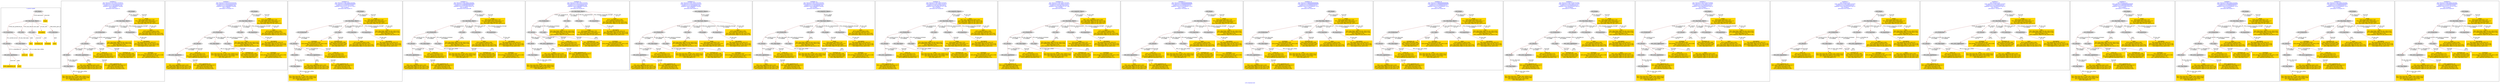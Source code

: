 digraph n0 {
fontcolor="blue"
remincross="true"
label="s16-s-hammer.xml"
subgraph cluster_0 {
label="1-correct model"
n2[style="filled",color="white",fillcolor="lightgray",label="E12_Production1"];
n3[style="filled",color="white",fillcolor="lightgray",label="E21_Person1"];
n4[style="filled",color="white",fillcolor="lightgray",label="E52_Time-Span1"];
n5[style="filled",color="white",fillcolor="lightgray",label="E82_Actor_Appellation1"];
n6[shape="plaintext",style="filled",fillcolor="gold",label="artist_uri"];
n7[style="filled",color="white",fillcolor="lightgray",label="E22_Man-Made_Object1"];
n8[style="filled",color="white",fillcolor="lightgray",label="E35_Title1"];
n9[style="filled",color="white",fillcolor="lightgray",label="E55_Type1"];
n10[shape="plaintext",style="filled",fillcolor="gold",label="description"];
n11[style="filled",color="white",fillcolor="lightgray",label="E78_Collection1"];
n12[shape="plaintext",style="filled",fillcolor="gold",label="title"];
n13[style="filled",color="white",fillcolor="lightgray",label="E38_Image1"];
n14[shape="plaintext",style="filled",fillcolor="gold",label="image"];
n15[shape="plaintext",style="filled",fillcolor="gold",label="year"];
n16[shape="plaintext",style="filled",fillcolor="gold",label="technique_uri"];
n17[shape="plaintext",style="filled",fillcolor="gold",label="technique"];
n18[shape="plaintext",style="filled",fillcolor="gold",label="name"];
n19[shape="plaintext",style="filled",fillcolor="gold",label="artist_appellation_uri"];
n20[shape="plaintext",style="filled",fillcolor="gold",label="artist"];
}
subgraph cluster_1 {
label="candidate 0\nlink coherence:0.9473684210526315\nnode coherence:0.9444444444444444\nconfidence:0.41526284683637343\nmapping score:0.486569097093606\ncost:18.99931\n-precision:0.68-recall:0.72"
n22[style="filled",color="white",fillcolor="lightgray",label="E12_Production1"];
n23[style="filled",color="white",fillcolor="lightgray",label="E21_Person1"];
n24[style="filled",color="white",fillcolor="lightgray",label="E55_Type1"];
n25[style="filled",color="white",fillcolor="lightgray",label="E67_Birth1"];
n26[style="filled",color="white",fillcolor="lightgray",label="E82_Actor_Appellation1"];
n27[style="filled",color="white",fillcolor="lightgray",label="E22_Man-Made_Object1"];
n28[style="filled",color="white",fillcolor="lightgray",label="E35_Title1"];
n29[style="filled",color="white",fillcolor="lightgray",label="E8_Acquisition1"];
n30[style="filled",color="white",fillcolor="lightgray",label="E38_Image1"];
n31[style="filled",color="white",fillcolor="lightgray",label="E52_Time-Span1"];
n32[shape="plaintext",style="filled",fillcolor="gold",label="artist\n[E82_Actor_Appellation,label,0.405]\n[E22_Man-Made_Object,P3_has_note,0.218]\n[E73_Information_Object,P3_has_note,0.216]\n[E33_Linguistic_Object,P3_has_note,0.16]"];
n33[shape="plaintext",style="filled",fillcolor="gold",label="year\n[E52_Time-Span,P82_at_some_time_within,0.417]\n[E52_Time-Span,P82a_begin_of_the_begin,0.309]\n[E12_Production,P3_has_note,0.143]\n[E35_Title,label,0.13]"];
n34[shape="plaintext",style="filled",fillcolor="gold",label="image\n[E38_Image,classLink,0.733]\n[E22_Man-Made_Object,classLink,0.111]\n[E78_Collection,classLink,0.084]\n[E22_Man-Made_Object,P3_has_note,0.072]"];
n35[shape="plaintext",style="filled",fillcolor="gold",label="description\n[E8_Acquisition,P3_has_note,0.3]\n[E22_Man-Made_Object,P3_has_note,0.274]\n[E73_Information_Object,P3_has_note,0.236]\n[E30_Right,P3_has_note,0.191]"];
n36[shape="plaintext",style="filled",fillcolor="gold",label="technique_uri\n[E55_Type,classLink,0.386]\n[E57_Material,classLink,0.329]\n[E74_Group,classLink,0.284]\n[E55_Type,label,0.001]"];
n37[shape="plaintext",style="filled",fillcolor="gold",label="title\n[E22_Man-Made_Object,P3_has_note,0.322]\n[E73_Information_Object,P3_has_note,0.284]\n[E35_Title,label,0.216]\n[E33_Linguistic_Object,P3_has_note,0.178]"];
n38[shape="plaintext",style="filled",fillcolor="gold",label="artist_uri\n[E39_Actor,classLink,0.314]\n[E21_Person,classLink,0.312]\n[E82_Actor_Appellation,classLink,0.271]\n[E78_Collection,classLink,0.103]"];
n39[shape="plaintext",style="filled",fillcolor="gold",label="name\n[E78_Collection,label,0.356]\n[E78_Collection,classLink,0.267]\n[E22_Man-Made_Object,P3_has_note,0.202]\n[E73_Information_Object,P3_has_note,0.176]"];
n40[shape="plaintext",style="filled",fillcolor="gold",label="technique\n[E55_Type,label,0.364]\n[E29_Design_or_Procedure,P3_has_note,0.339]\n[E57_Material,label,0.176]\n[E57_Material,classLink,0.121]"];
n41[shape="plaintext",style="filled",fillcolor="gold",label="artist_appellation_uri\n[E82_Actor_Appellation,classLink,0.817]\n[E39_Actor,classLink,0.079]\n[E21_Person,classLink,0.078]\n[E78_Collection,classLink,0.026]"];
}
subgraph cluster_2 {
label="candidate 1\nlink coherence:0.9444444444444444\nnode coherence:0.9444444444444444\nconfidence:0.41526284683637343\nmapping score:0.486569097093606\ncost:17.99934\n-precision:0.78-recall:0.78"
n43[style="filled",color="white",fillcolor="lightgray",label="E12_Production1"];
n44[style="filled",color="white",fillcolor="lightgray",label="E21_Person1"];
n45[style="filled",color="white",fillcolor="lightgray",label="E52_Time-Span2"];
n46[style="filled",color="white",fillcolor="lightgray",label="E55_Type1"];
n47[style="filled",color="white",fillcolor="lightgray",label="E82_Actor_Appellation1"];
n48[style="filled",color="white",fillcolor="lightgray",label="E22_Man-Made_Object1"];
n49[style="filled",color="white",fillcolor="lightgray",label="E35_Title1"];
n50[style="filled",color="white",fillcolor="lightgray",label="E8_Acquisition1"];
n51[style="filled",color="white",fillcolor="lightgray",label="E38_Image1"];
n52[shape="plaintext",style="filled",fillcolor="gold",label="artist\n[E82_Actor_Appellation,label,0.405]\n[E22_Man-Made_Object,P3_has_note,0.218]\n[E73_Information_Object,P3_has_note,0.216]\n[E33_Linguistic_Object,P3_has_note,0.16]"];
n53[shape="plaintext",style="filled",fillcolor="gold",label="image\n[E38_Image,classLink,0.733]\n[E22_Man-Made_Object,classLink,0.111]\n[E78_Collection,classLink,0.084]\n[E22_Man-Made_Object,P3_has_note,0.072]"];
n54[shape="plaintext",style="filled",fillcolor="gold",label="description\n[E8_Acquisition,P3_has_note,0.3]\n[E22_Man-Made_Object,P3_has_note,0.274]\n[E73_Information_Object,P3_has_note,0.236]\n[E30_Right,P3_has_note,0.191]"];
n55[shape="plaintext",style="filled",fillcolor="gold",label="technique_uri\n[E55_Type,classLink,0.386]\n[E57_Material,classLink,0.329]\n[E74_Group,classLink,0.284]\n[E55_Type,label,0.001]"];
n56[shape="plaintext",style="filled",fillcolor="gold",label="year\n[E52_Time-Span,P82_at_some_time_within,0.417]\n[E52_Time-Span,P82a_begin_of_the_begin,0.309]\n[E12_Production,P3_has_note,0.143]\n[E35_Title,label,0.13]"];
n57[shape="plaintext",style="filled",fillcolor="gold",label="title\n[E22_Man-Made_Object,P3_has_note,0.322]\n[E73_Information_Object,P3_has_note,0.284]\n[E35_Title,label,0.216]\n[E33_Linguistic_Object,P3_has_note,0.178]"];
n58[shape="plaintext",style="filled",fillcolor="gold",label="artist_uri\n[E39_Actor,classLink,0.314]\n[E21_Person,classLink,0.312]\n[E82_Actor_Appellation,classLink,0.271]\n[E78_Collection,classLink,0.103]"];
n59[shape="plaintext",style="filled",fillcolor="gold",label="name\n[E78_Collection,label,0.356]\n[E78_Collection,classLink,0.267]\n[E22_Man-Made_Object,P3_has_note,0.202]\n[E73_Information_Object,P3_has_note,0.176]"];
n60[shape="plaintext",style="filled",fillcolor="gold",label="technique\n[E55_Type,label,0.364]\n[E29_Design_or_Procedure,P3_has_note,0.339]\n[E57_Material,label,0.176]\n[E57_Material,classLink,0.121]"];
n61[shape="plaintext",style="filled",fillcolor="gold",label="artist_appellation_uri\n[E82_Actor_Appellation,classLink,0.817]\n[E39_Actor,classLink,0.079]\n[E21_Person,classLink,0.078]\n[E78_Collection,classLink,0.026]"];
}
subgraph cluster_3 {
label="candidate 10\nlink coherence:0.8947368421052632\nnode coherence:0.8888888888888888\nconfidence:0.4324437841324037\nmapping score:0.47377755767376417\ncost:18.99947\n-precision:0.68-recall:0.72"
n63[style="filled",color="white",fillcolor="lightgray",label="E12_Production1"];
n64[style="filled",color="white",fillcolor="lightgray",label="E21_Person1"];
n65[style="filled",color="white",fillcolor="lightgray",label="E69_Death1"];
n66[style="filled",color="white",fillcolor="lightgray",label="E82_Actor_Appellation1"];
n67[style="filled",color="white",fillcolor="lightgray",label="E22_Man-Made_Object1"];
n68[style="filled",color="white",fillcolor="lightgray",label="E55_Type2"];
n69[style="filled",color="white",fillcolor="lightgray",label="E78_Collection1"];
n70[style="filled",color="white",fillcolor="lightgray",label="E8_Acquisition1"];
n71[style="filled",color="white",fillcolor="lightgray",label="E38_Image1"];
n72[style="filled",color="white",fillcolor="lightgray",label="E52_Time-Span4"];
n73[shape="plaintext",style="filled",fillcolor="gold",label="artist\n[E82_Actor_Appellation,label,0.405]\n[E22_Man-Made_Object,P3_has_note,0.218]\n[E73_Information_Object,P3_has_note,0.216]\n[E33_Linguistic_Object,P3_has_note,0.16]"];
n74[shape="plaintext",style="filled",fillcolor="gold",label="image\n[E38_Image,classLink,0.733]\n[E22_Man-Made_Object,classLink,0.111]\n[E78_Collection,classLink,0.084]\n[E22_Man-Made_Object,P3_has_note,0.072]"];
n75[shape="plaintext",style="filled",fillcolor="gold",label="description\n[E8_Acquisition,P3_has_note,0.3]\n[E22_Man-Made_Object,P3_has_note,0.274]\n[E73_Information_Object,P3_has_note,0.236]\n[E30_Right,P3_has_note,0.191]"];
n76[shape="plaintext",style="filled",fillcolor="gold",label="technique\n[E55_Type,label,0.364]\n[E29_Design_or_Procedure,P3_has_note,0.339]\n[E57_Material,label,0.176]\n[E57_Material,classLink,0.121]"];
n77[shape="plaintext",style="filled",fillcolor="gold",label="name\n[E78_Collection,label,0.356]\n[E78_Collection,classLink,0.267]\n[E22_Man-Made_Object,P3_has_note,0.202]\n[E73_Information_Object,P3_has_note,0.176]"];
n78[shape="plaintext",style="filled",fillcolor="gold",label="artist_uri\n[E39_Actor,classLink,0.314]\n[E21_Person,classLink,0.312]\n[E82_Actor_Appellation,classLink,0.271]\n[E78_Collection,classLink,0.103]"];
n79[shape="plaintext",style="filled",fillcolor="gold",label="year\n[E52_Time-Span,P82_at_some_time_within,0.417]\n[E52_Time-Span,P82a_begin_of_the_begin,0.309]\n[E12_Production,P3_has_note,0.143]\n[E35_Title,label,0.13]"];
n80[shape="plaintext",style="filled",fillcolor="gold",label="technique_uri\n[E55_Type,classLink,0.386]\n[E57_Material,classLink,0.329]\n[E74_Group,classLink,0.284]\n[E55_Type,label,0.001]"];
n81[shape="plaintext",style="filled",fillcolor="gold",label="title\n[E22_Man-Made_Object,P3_has_note,0.322]\n[E73_Information_Object,P3_has_note,0.284]\n[E35_Title,label,0.216]\n[E33_Linguistic_Object,P3_has_note,0.178]"];
n82[shape="plaintext",style="filled",fillcolor="gold",label="artist_appellation_uri\n[E82_Actor_Appellation,classLink,0.817]\n[E39_Actor,classLink,0.079]\n[E21_Person,classLink,0.078]\n[E78_Collection,classLink,0.026]"];
}
subgraph cluster_4 {
label="candidate 11\nlink coherence:0.8947368421052632\nnode coherence:0.8888888888888888\nconfidence:0.43066496050633163\nmapping score:0.4731846164650735\ncost:18.99934\n-precision:0.84-recall:0.89"
n84[style="filled",color="white",fillcolor="lightgray",label="E12_Production1"];
n85[style="filled",color="white",fillcolor="lightgray",label="E21_Person1"];
n86[style="filled",color="white",fillcolor="lightgray",label="E52_Time-Span2"];
n87[style="filled",color="white",fillcolor="lightgray",label="E55_Type1"];
n88[style="filled",color="white",fillcolor="lightgray",label="E82_Actor_Appellation1"];
n89[style="filled",color="white",fillcolor="lightgray",label="E22_Man-Made_Object1"];
n90[style="filled",color="white",fillcolor="lightgray",label="E35_Title1"];
n91[style="filled",color="white",fillcolor="lightgray",label="E78_Collection1"];
n92[style="filled",color="white",fillcolor="lightgray",label="E8_Acquisition1"];
n93[style="filled",color="white",fillcolor="lightgray",label="E38_Image1"];
n94[shape="plaintext",style="filled",fillcolor="gold",label="artist\n[E82_Actor_Appellation,label,0.405]\n[E22_Man-Made_Object,P3_has_note,0.218]\n[E73_Information_Object,P3_has_note,0.216]\n[E33_Linguistic_Object,P3_has_note,0.16]"];
n95[shape="plaintext",style="filled",fillcolor="gold",label="image\n[E38_Image,classLink,0.733]\n[E22_Man-Made_Object,classLink,0.111]\n[E78_Collection,classLink,0.084]\n[E22_Man-Made_Object,P3_has_note,0.072]"];
n96[shape="plaintext",style="filled",fillcolor="gold",label="description\n[E8_Acquisition,P3_has_note,0.3]\n[E22_Man-Made_Object,P3_has_note,0.274]\n[E73_Information_Object,P3_has_note,0.236]\n[E30_Right,P3_has_note,0.191]"];
n97[shape="plaintext",style="filled",fillcolor="gold",label="technique_uri\n[E55_Type,classLink,0.386]\n[E57_Material,classLink,0.329]\n[E74_Group,classLink,0.284]\n[E55_Type,label,0.001]"];
n98[shape="plaintext",style="filled",fillcolor="gold",label="year\n[E52_Time-Span,P82_at_some_time_within,0.417]\n[E52_Time-Span,P82a_begin_of_the_begin,0.309]\n[E12_Production,P3_has_note,0.143]\n[E35_Title,label,0.13]"];
n99[shape="plaintext",style="filled",fillcolor="gold",label="title\n[E22_Man-Made_Object,P3_has_note,0.322]\n[E73_Information_Object,P3_has_note,0.284]\n[E35_Title,label,0.216]\n[E33_Linguistic_Object,P3_has_note,0.178]"];
n100[shape="plaintext",style="filled",fillcolor="gold",label="artist_uri\n[E39_Actor,classLink,0.314]\n[E21_Person,classLink,0.312]\n[E82_Actor_Appellation,classLink,0.271]\n[E78_Collection,classLink,0.103]"];
n101[shape="plaintext",style="filled",fillcolor="gold",label="technique\n[E55_Type,label,0.364]\n[E29_Design_or_Procedure,P3_has_note,0.339]\n[E57_Material,label,0.176]\n[E57_Material,classLink,0.121]"];
n102[shape="plaintext",style="filled",fillcolor="gold",label="artist_appellation_uri\n[E82_Actor_Appellation,classLink,0.817]\n[E39_Actor,classLink,0.079]\n[E21_Person,classLink,0.078]\n[E78_Collection,classLink,0.026]"];
n103[shape="plaintext",style="filled",fillcolor="gold",label="name\n[E78_Collection,label,0.356]\n[E78_Collection,classLink,0.267]\n[E22_Man-Made_Object,P3_has_note,0.202]\n[E73_Information_Object,P3_has_note,0.176]"];
}
subgraph cluster_5 {
label="candidate 12\nlink coherence:0.8947368421052632\nnode coherence:0.9444444444444444\nconfidence:0.41526284683637343\nmapping score:0.486569097093606\ncost:18.99938\n-precision:0.63-recall:0.67"
n105[style="filled",color="white",fillcolor="lightgray",label="E12_Production1"];
n106[style="filled",color="white",fillcolor="lightgray",label="E21_Person1"];
n107[style="filled",color="white",fillcolor="lightgray",label="E55_Type1"];
n108[style="filled",color="white",fillcolor="lightgray",label="E67_Birth1"];
n109[style="filled",color="white",fillcolor="lightgray",label="E82_Actor_Appellation1"];
n110[style="filled",color="white",fillcolor="lightgray",label="E22_Man-Made_Object1"];
n111[style="filled",color="white",fillcolor="lightgray",label="E35_Title1"];
n112[style="filled",color="white",fillcolor="lightgray",label="E38_Image1"];
n113[style="filled",color="white",fillcolor="lightgray",label="E8_Acquisition1"];
n114[style="filled",color="white",fillcolor="lightgray",label="E52_Time-Span1"];
n115[shape="plaintext",style="filled",fillcolor="gold",label="artist\n[E82_Actor_Appellation,label,0.405]\n[E22_Man-Made_Object,P3_has_note,0.218]\n[E73_Information_Object,P3_has_note,0.216]\n[E33_Linguistic_Object,P3_has_note,0.16]"];
n116[shape="plaintext",style="filled",fillcolor="gold",label="year\n[E52_Time-Span,P82_at_some_time_within,0.417]\n[E52_Time-Span,P82a_begin_of_the_begin,0.309]\n[E12_Production,P3_has_note,0.143]\n[E35_Title,label,0.13]"];
n117[shape="plaintext",style="filled",fillcolor="gold",label="image\n[E38_Image,classLink,0.733]\n[E22_Man-Made_Object,classLink,0.111]\n[E78_Collection,classLink,0.084]\n[E22_Man-Made_Object,P3_has_note,0.072]"];
n118[shape="plaintext",style="filled",fillcolor="gold",label="description\n[E8_Acquisition,P3_has_note,0.3]\n[E22_Man-Made_Object,P3_has_note,0.274]\n[E73_Information_Object,P3_has_note,0.236]\n[E30_Right,P3_has_note,0.191]"];
n119[shape="plaintext",style="filled",fillcolor="gold",label="technique_uri\n[E55_Type,classLink,0.386]\n[E57_Material,classLink,0.329]\n[E74_Group,classLink,0.284]\n[E55_Type,label,0.001]"];
n120[shape="plaintext",style="filled",fillcolor="gold",label="title\n[E22_Man-Made_Object,P3_has_note,0.322]\n[E73_Information_Object,P3_has_note,0.284]\n[E35_Title,label,0.216]\n[E33_Linguistic_Object,P3_has_note,0.178]"];
n121[shape="plaintext",style="filled",fillcolor="gold",label="artist_uri\n[E39_Actor,classLink,0.314]\n[E21_Person,classLink,0.312]\n[E82_Actor_Appellation,classLink,0.271]\n[E78_Collection,classLink,0.103]"];
n122[shape="plaintext",style="filled",fillcolor="gold",label="name\n[E78_Collection,label,0.356]\n[E78_Collection,classLink,0.267]\n[E22_Man-Made_Object,P3_has_note,0.202]\n[E73_Information_Object,P3_has_note,0.176]"];
n123[shape="plaintext",style="filled",fillcolor="gold",label="technique\n[E55_Type,label,0.364]\n[E29_Design_or_Procedure,P3_has_note,0.339]\n[E57_Material,label,0.176]\n[E57_Material,classLink,0.121]"];
n124[shape="plaintext",style="filled",fillcolor="gold",label="artist_appellation_uri\n[E82_Actor_Appellation,classLink,0.817]\n[E39_Actor,classLink,0.079]\n[E21_Person,classLink,0.078]\n[E78_Collection,classLink,0.026]"];
}
subgraph cluster_6 {
label="candidate 13\nlink coherence:0.8947368421052632\nnode coherence:0.9444444444444444\nconfidence:0.41526284683637343\nmapping score:0.486569097093606\ncost:18.99939\n-precision:0.68-recall:0.72"
n126[style="filled",color="white",fillcolor="lightgray",label="E12_Production1"];
n127[style="filled",color="white",fillcolor="lightgray",label="E21_Person1"];
n128[style="filled",color="white",fillcolor="lightgray",label="E52_Time-Span2"];
n129[style="filled",color="white",fillcolor="lightgray",label="E55_Type1"];
n130[style="filled",color="white",fillcolor="lightgray",label="E82_Actor_Appellation1"];
n131[style="filled",color="white",fillcolor="lightgray",label="E22_Man-Made_Object1"];
n132[style="filled",color="white",fillcolor="lightgray",label="E35_Title1"];
n133[style="filled",color="white",fillcolor="lightgray",label="E38_Image1"];
n134[style="filled",color="white",fillcolor="lightgray",label="E8_Acquisition1"];
n135[style="filled",color="white",fillcolor="lightgray",label="E33_Linguistic_Object2"];
n136[shape="plaintext",style="filled",fillcolor="gold",label="artist\n[E82_Actor_Appellation,label,0.405]\n[E22_Man-Made_Object,P3_has_note,0.218]\n[E73_Information_Object,P3_has_note,0.216]\n[E33_Linguistic_Object,P3_has_note,0.16]"];
n137[shape="plaintext",style="filled",fillcolor="gold",label="image\n[E38_Image,classLink,0.733]\n[E22_Man-Made_Object,classLink,0.111]\n[E78_Collection,classLink,0.084]\n[E22_Man-Made_Object,P3_has_note,0.072]"];
n138[shape="plaintext",style="filled",fillcolor="gold",label="description\n[E8_Acquisition,P3_has_note,0.3]\n[E22_Man-Made_Object,P3_has_note,0.274]\n[E73_Information_Object,P3_has_note,0.236]\n[E30_Right,P3_has_note,0.191]"];
n139[shape="plaintext",style="filled",fillcolor="gold",label="technique_uri\n[E55_Type,classLink,0.386]\n[E57_Material,classLink,0.329]\n[E74_Group,classLink,0.284]\n[E55_Type,label,0.001]"];
n140[shape="plaintext",style="filled",fillcolor="gold",label="year\n[E52_Time-Span,P82_at_some_time_within,0.417]\n[E52_Time-Span,P82a_begin_of_the_begin,0.309]\n[E12_Production,P3_has_note,0.143]\n[E35_Title,label,0.13]"];
n141[shape="plaintext",style="filled",fillcolor="gold",label="title\n[E22_Man-Made_Object,P3_has_note,0.322]\n[E73_Information_Object,P3_has_note,0.284]\n[E35_Title,label,0.216]\n[E33_Linguistic_Object,P3_has_note,0.178]"];
n142[shape="plaintext",style="filled",fillcolor="gold",label="artist_uri\n[E39_Actor,classLink,0.314]\n[E21_Person,classLink,0.312]\n[E82_Actor_Appellation,classLink,0.271]\n[E78_Collection,classLink,0.103]"];
n143[shape="plaintext",style="filled",fillcolor="gold",label="name\n[E78_Collection,label,0.356]\n[E78_Collection,classLink,0.267]\n[E22_Man-Made_Object,P3_has_note,0.202]\n[E73_Information_Object,P3_has_note,0.176]"];
n144[shape="plaintext",style="filled",fillcolor="gold",label="technique\n[E55_Type,label,0.364]\n[E29_Design_or_Procedure,P3_has_note,0.339]\n[E57_Material,label,0.176]\n[E57_Material,classLink,0.121]"];
n145[shape="plaintext",style="filled",fillcolor="gold",label="artist_appellation_uri\n[E82_Actor_Appellation,classLink,0.817]\n[E39_Actor,classLink,0.079]\n[E21_Person,classLink,0.078]\n[E78_Collection,classLink,0.026]"];
}
subgraph cluster_7 {
label="candidate 14\nlink coherence:0.8947368421052632\nnode coherence:0.9444444444444444\nconfidence:0.41526284683637343\nmapping score:0.486569097093606\ncost:18.9994\n-precision:0.68-recall:0.72"
n147[style="filled",color="white",fillcolor="lightgray",label="E12_Production1"];
n148[style="filled",color="white",fillcolor="lightgray",label="E21_Person1"];
n149[style="filled",color="white",fillcolor="lightgray",label="E52_Time-Span2"];
n150[style="filled",color="white",fillcolor="lightgray",label="E55_Type1"];
n151[style="filled",color="white",fillcolor="lightgray",label="E82_Actor_Appellation1"];
n152[style="filled",color="white",fillcolor="lightgray",label="E22_Man-Made_Object1"];
n153[style="filled",color="white",fillcolor="lightgray",label="E35_Title1"];
n154[style="filled",color="white",fillcolor="lightgray",label="E38_Image1"];
n155[style="filled",color="white",fillcolor="lightgray",label="E8_Acquisition1"];
n156[style="filled",color="white",fillcolor="lightgray",label="E33_Linguistic_Object1"];
n157[shape="plaintext",style="filled",fillcolor="gold",label="artist\n[E82_Actor_Appellation,label,0.405]\n[E22_Man-Made_Object,P3_has_note,0.218]\n[E73_Information_Object,P3_has_note,0.216]\n[E33_Linguistic_Object,P3_has_note,0.16]"];
n158[shape="plaintext",style="filled",fillcolor="gold",label="image\n[E38_Image,classLink,0.733]\n[E22_Man-Made_Object,classLink,0.111]\n[E78_Collection,classLink,0.084]\n[E22_Man-Made_Object,P3_has_note,0.072]"];
n159[shape="plaintext",style="filled",fillcolor="gold",label="description\n[E8_Acquisition,P3_has_note,0.3]\n[E22_Man-Made_Object,P3_has_note,0.274]\n[E73_Information_Object,P3_has_note,0.236]\n[E30_Right,P3_has_note,0.191]"];
n160[shape="plaintext",style="filled",fillcolor="gold",label="technique_uri\n[E55_Type,classLink,0.386]\n[E57_Material,classLink,0.329]\n[E74_Group,classLink,0.284]\n[E55_Type,label,0.001]"];
n161[shape="plaintext",style="filled",fillcolor="gold",label="year\n[E52_Time-Span,P82_at_some_time_within,0.417]\n[E52_Time-Span,P82a_begin_of_the_begin,0.309]\n[E12_Production,P3_has_note,0.143]\n[E35_Title,label,0.13]"];
n162[shape="plaintext",style="filled",fillcolor="gold",label="title\n[E22_Man-Made_Object,P3_has_note,0.322]\n[E73_Information_Object,P3_has_note,0.284]\n[E35_Title,label,0.216]\n[E33_Linguistic_Object,P3_has_note,0.178]"];
n163[shape="plaintext",style="filled",fillcolor="gold",label="artist_uri\n[E39_Actor,classLink,0.314]\n[E21_Person,classLink,0.312]\n[E82_Actor_Appellation,classLink,0.271]\n[E78_Collection,classLink,0.103]"];
n164[shape="plaintext",style="filled",fillcolor="gold",label="name\n[E78_Collection,label,0.356]\n[E78_Collection,classLink,0.267]\n[E22_Man-Made_Object,P3_has_note,0.202]\n[E73_Information_Object,P3_has_note,0.176]"];
n165[shape="plaintext",style="filled",fillcolor="gold",label="technique\n[E55_Type,label,0.364]\n[E29_Design_or_Procedure,P3_has_note,0.339]\n[E57_Material,label,0.176]\n[E57_Material,classLink,0.121]"];
n166[shape="plaintext",style="filled",fillcolor="gold",label="artist_appellation_uri\n[E82_Actor_Appellation,classLink,0.817]\n[E39_Actor,classLink,0.079]\n[E21_Person,classLink,0.078]\n[E78_Collection,classLink,0.026]"];
}
subgraph cluster_8 {
label="candidate 15\nlink coherence:0.8947368421052632\nnode coherence:0.9473684210526315\nconfidence:0.39070622064258476\nmapping score:0.4626915472317388\ncost:18.99939\n-precision:0.63-recall:0.67"
n168[style="filled",color="white",fillcolor="lightgray",label="E12_Production1"];
n169[style="filled",color="white",fillcolor="lightgray",label="E21_Person1"];
n170[style="filled",color="white",fillcolor="lightgray",label="E52_Time-Span2"];
n171[style="filled",color="white",fillcolor="lightgray",label="E55_Type1"];
n172[style="filled",color="white",fillcolor="lightgray",label="E82_Actor_Appellation1"];
n173[style="filled",color="white",fillcolor="lightgray",label="E22_Man-Made_Object1"];
n174[style="filled",color="white",fillcolor="lightgray",label="E35_Title1"];
n175[style="filled",color="white",fillcolor="lightgray",label="E38_Image1"];
n176[style="filled",color="white",fillcolor="lightgray",label="E8_Acquisition1"];
n177[style="filled",color="white",fillcolor="lightgray",label="E33_Linguistic_Object2"];
n178[shape="plaintext",style="filled",fillcolor="gold",label="image\n[E38_Image,classLink,0.733]\n[E22_Man-Made_Object,classLink,0.111]\n[E78_Collection,classLink,0.084]\n[E22_Man-Made_Object,P3_has_note,0.072]"];
n179[shape="plaintext",style="filled",fillcolor="gold",label="description\n[E8_Acquisition,P3_has_note,0.3]\n[E22_Man-Made_Object,P3_has_note,0.274]\n[E73_Information_Object,P3_has_note,0.236]\n[E30_Right,P3_has_note,0.191]"];
n180[shape="plaintext",style="filled",fillcolor="gold",label="technique_uri\n[E55_Type,classLink,0.386]\n[E57_Material,classLink,0.329]\n[E74_Group,classLink,0.284]\n[E55_Type,label,0.001]"];
n181[shape="plaintext",style="filled",fillcolor="gold",label="year\n[E52_Time-Span,P82_at_some_time_within,0.417]\n[E52_Time-Span,P82a_begin_of_the_begin,0.309]\n[E12_Production,P3_has_note,0.143]\n[E35_Title,label,0.13]"];
n182[shape="plaintext",style="filled",fillcolor="gold",label="title\n[E22_Man-Made_Object,P3_has_note,0.322]\n[E73_Information_Object,P3_has_note,0.284]\n[E35_Title,label,0.216]\n[E33_Linguistic_Object,P3_has_note,0.178]"];
n183[shape="plaintext",style="filled",fillcolor="gold",label="artist_uri\n[E39_Actor,classLink,0.314]\n[E21_Person,classLink,0.312]\n[E82_Actor_Appellation,classLink,0.271]\n[E78_Collection,classLink,0.103]"];
n184[shape="plaintext",style="filled",fillcolor="gold",label="name\n[E78_Collection,label,0.356]\n[E78_Collection,classLink,0.267]\n[E22_Man-Made_Object,P3_has_note,0.202]\n[E73_Information_Object,P3_has_note,0.176]"];
n185[shape="plaintext",style="filled",fillcolor="gold",label="technique\n[E55_Type,label,0.364]\n[E29_Design_or_Procedure,P3_has_note,0.339]\n[E57_Material,label,0.176]\n[E57_Material,classLink,0.121]"];
n186[shape="plaintext",style="filled",fillcolor="gold",label="artist_appellation_uri\n[E82_Actor_Appellation,classLink,0.817]\n[E39_Actor,classLink,0.079]\n[E21_Person,classLink,0.078]\n[E78_Collection,classLink,0.026]"];
n187[shape="plaintext",style="filled",fillcolor="gold",label="artist\n[E82_Actor_Appellation,label,0.405]\n[E22_Man-Made_Object,P3_has_note,0.218]\n[E73_Information_Object,P3_has_note,0.216]\n[E33_Linguistic_Object,P3_has_note,0.16]"];
}
subgraph cluster_9 {
label="candidate 16\nlink coherence:0.8947368421052632\nnode coherence:0.9473684210526315\nconfidence:0.39070622064258476\nmapping score:0.4626915472317388\ncost:18.9994\n-precision:0.63-recall:0.67"
n189[style="filled",color="white",fillcolor="lightgray",label="E12_Production1"];
n190[style="filled",color="white",fillcolor="lightgray",label="E21_Person1"];
n191[style="filled",color="white",fillcolor="lightgray",label="E52_Time-Span2"];
n192[style="filled",color="white",fillcolor="lightgray",label="E55_Type1"];
n193[style="filled",color="white",fillcolor="lightgray",label="E82_Actor_Appellation1"];
n194[style="filled",color="white",fillcolor="lightgray",label="E22_Man-Made_Object1"];
n195[style="filled",color="white",fillcolor="lightgray",label="E35_Title1"];
n196[style="filled",color="white",fillcolor="lightgray",label="E38_Image1"];
n197[style="filled",color="white",fillcolor="lightgray",label="E8_Acquisition1"];
n198[style="filled",color="white",fillcolor="lightgray",label="E33_Linguistic_Object1"];
n199[shape="plaintext",style="filled",fillcolor="gold",label="artist\n[E82_Actor_Appellation,label,0.405]\n[E22_Man-Made_Object,P3_has_note,0.218]\n[E73_Information_Object,P3_has_note,0.216]\n[E33_Linguistic_Object,P3_has_note,0.16]"];
n200[shape="plaintext",style="filled",fillcolor="gold",label="image\n[E38_Image,classLink,0.733]\n[E22_Man-Made_Object,classLink,0.111]\n[E78_Collection,classLink,0.084]\n[E22_Man-Made_Object,P3_has_note,0.072]"];
n201[shape="plaintext",style="filled",fillcolor="gold",label="description\n[E8_Acquisition,P3_has_note,0.3]\n[E22_Man-Made_Object,P3_has_note,0.274]\n[E73_Information_Object,P3_has_note,0.236]\n[E30_Right,P3_has_note,0.191]"];
n202[shape="plaintext",style="filled",fillcolor="gold",label="technique_uri\n[E55_Type,classLink,0.386]\n[E57_Material,classLink,0.329]\n[E74_Group,classLink,0.284]\n[E55_Type,label,0.001]"];
n203[shape="plaintext",style="filled",fillcolor="gold",label="year\n[E52_Time-Span,P82_at_some_time_within,0.417]\n[E52_Time-Span,P82a_begin_of_the_begin,0.309]\n[E12_Production,P3_has_note,0.143]\n[E35_Title,label,0.13]"];
n204[shape="plaintext",style="filled",fillcolor="gold",label="title\n[E22_Man-Made_Object,P3_has_note,0.322]\n[E73_Information_Object,P3_has_note,0.284]\n[E35_Title,label,0.216]\n[E33_Linguistic_Object,P3_has_note,0.178]"];
n205[shape="plaintext",style="filled",fillcolor="gold",label="artist_uri\n[E39_Actor,classLink,0.314]\n[E21_Person,classLink,0.312]\n[E82_Actor_Appellation,classLink,0.271]\n[E78_Collection,classLink,0.103]"];
n206[shape="plaintext",style="filled",fillcolor="gold",label="name\n[E78_Collection,label,0.356]\n[E78_Collection,classLink,0.267]\n[E22_Man-Made_Object,P3_has_note,0.202]\n[E73_Information_Object,P3_has_note,0.176]"];
n207[shape="plaintext",style="filled",fillcolor="gold",label="technique\n[E55_Type,label,0.364]\n[E29_Design_or_Procedure,P3_has_note,0.339]\n[E57_Material,label,0.176]\n[E57_Material,classLink,0.121]"];
n208[shape="plaintext",style="filled",fillcolor="gold",label="artist_appellation_uri\n[E82_Actor_Appellation,classLink,0.817]\n[E39_Actor,classLink,0.079]\n[E21_Person,classLink,0.078]\n[E78_Collection,classLink,0.026]"];
}
subgraph cluster_10 {
label="candidate 17\nlink coherence:0.8888888888888888\nnode coherence:0.8888888888888888\nconfidence:0.4413368065563379\nmapping score:0.47674189848174225\ncost:17.99943\n-precision:0.78-recall:0.78"
n210[style="filled",color="white",fillcolor="lightgray",label="E12_Production1"];
n211[style="filled",color="white",fillcolor="lightgray",label="E21_Person1"];
n212[style="filled",color="white",fillcolor="lightgray",label="E52_Time-Span2"];
n213[style="filled",color="white",fillcolor="lightgray",label="E55_Type1"];
n214[style="filled",color="white",fillcolor="lightgray",label="E82_Actor_Appellation1"];
n215[style="filled",color="white",fillcolor="lightgray",label="E22_Man-Made_Object1"];
n216[style="filled",color="white",fillcolor="lightgray",label="E78_Collection1"];
n217[style="filled",color="white",fillcolor="lightgray",label="E8_Acquisition1"];
n218[style="filled",color="white",fillcolor="lightgray",label="E38_Image1"];
n219[shape="plaintext",style="filled",fillcolor="gold",label="artist\n[E82_Actor_Appellation,label,0.405]\n[E22_Man-Made_Object,P3_has_note,0.218]\n[E73_Information_Object,P3_has_note,0.216]\n[E33_Linguistic_Object,P3_has_note,0.16]"];
n220[shape="plaintext",style="filled",fillcolor="gold",label="image\n[E38_Image,classLink,0.733]\n[E22_Man-Made_Object,classLink,0.111]\n[E78_Collection,classLink,0.084]\n[E22_Man-Made_Object,P3_has_note,0.072]"];
n221[shape="plaintext",style="filled",fillcolor="gold",label="description\n[E8_Acquisition,P3_has_note,0.3]\n[E22_Man-Made_Object,P3_has_note,0.274]\n[E73_Information_Object,P3_has_note,0.236]\n[E30_Right,P3_has_note,0.191]"];
n222[shape="plaintext",style="filled",fillcolor="gold",label="technique_uri\n[E55_Type,classLink,0.386]\n[E57_Material,classLink,0.329]\n[E74_Group,classLink,0.284]\n[E55_Type,label,0.001]"];
n223[shape="plaintext",style="filled",fillcolor="gold",label="year\n[E52_Time-Span,P82_at_some_time_within,0.417]\n[E52_Time-Span,P82a_begin_of_the_begin,0.309]\n[E12_Production,P3_has_note,0.143]\n[E35_Title,label,0.13]"];
n224[shape="plaintext",style="filled",fillcolor="gold",label="artist_uri\n[E39_Actor,classLink,0.314]\n[E21_Person,classLink,0.312]\n[E82_Actor_Appellation,classLink,0.271]\n[E78_Collection,classLink,0.103]"];
n225[shape="plaintext",style="filled",fillcolor="gold",label="title\n[E22_Man-Made_Object,P3_has_note,0.322]\n[E73_Information_Object,P3_has_note,0.284]\n[E35_Title,label,0.216]\n[E33_Linguistic_Object,P3_has_note,0.178]"];
n226[shape="plaintext",style="filled",fillcolor="gold",label="technique\n[E55_Type,label,0.364]\n[E29_Design_or_Procedure,P3_has_note,0.339]\n[E57_Material,label,0.176]\n[E57_Material,classLink,0.121]"];
n227[shape="plaintext",style="filled",fillcolor="gold",label="artist_appellation_uri\n[E82_Actor_Appellation,classLink,0.817]\n[E39_Actor,classLink,0.079]\n[E21_Person,classLink,0.078]\n[E78_Collection,classLink,0.026]"];
n228[shape="plaintext",style="filled",fillcolor="gold",label="name\n[E78_Collection,label,0.356]\n[E78_Collection,classLink,0.267]\n[E22_Man-Made_Object,P3_has_note,0.202]\n[E73_Information_Object,P3_has_note,0.176]"];
}
subgraph cluster_11 {
label="candidate 18\nlink coherence:0.8888888888888888\nnode coherence:0.8888888888888888\nconfidence:0.4413368065563379\nmapping score:0.47674189848174225\ncost:17.99947\n-precision:0.83-recall:0.83"
n230[style="filled",color="white",fillcolor="lightgray",label="E12_Production1"];
n231[style="filled",color="white",fillcolor="lightgray",label="E21_Person1"];
n232[style="filled",color="white",fillcolor="lightgray",label="E52_Time-Span2"];
n233[style="filled",color="white",fillcolor="lightgray",label="E82_Actor_Appellation1"];
n234[style="filled",color="white",fillcolor="lightgray",label="E22_Man-Made_Object1"];
n235[style="filled",color="white",fillcolor="lightgray",label="E55_Type2"];
n236[style="filled",color="white",fillcolor="lightgray",label="E78_Collection1"];
n237[style="filled",color="white",fillcolor="lightgray",label="E8_Acquisition1"];
n238[style="filled",color="white",fillcolor="lightgray",label="E38_Image1"];
n239[shape="plaintext",style="filled",fillcolor="gold",label="artist\n[E82_Actor_Appellation,label,0.405]\n[E22_Man-Made_Object,P3_has_note,0.218]\n[E73_Information_Object,P3_has_note,0.216]\n[E33_Linguistic_Object,P3_has_note,0.16]"];
n240[shape="plaintext",style="filled",fillcolor="gold",label="image\n[E38_Image,classLink,0.733]\n[E22_Man-Made_Object,classLink,0.111]\n[E78_Collection,classLink,0.084]\n[E22_Man-Made_Object,P3_has_note,0.072]"];
n241[shape="plaintext",style="filled",fillcolor="gold",label="description\n[E8_Acquisition,P3_has_note,0.3]\n[E22_Man-Made_Object,P3_has_note,0.274]\n[E73_Information_Object,P3_has_note,0.236]\n[E30_Right,P3_has_note,0.191]"];
n242[shape="plaintext",style="filled",fillcolor="gold",label="year\n[E52_Time-Span,P82_at_some_time_within,0.417]\n[E52_Time-Span,P82a_begin_of_the_begin,0.309]\n[E12_Production,P3_has_note,0.143]\n[E35_Title,label,0.13]"];
n243[shape="plaintext",style="filled",fillcolor="gold",label="technique\n[E55_Type,label,0.364]\n[E29_Design_or_Procedure,P3_has_note,0.339]\n[E57_Material,label,0.176]\n[E57_Material,classLink,0.121]"];
n244[shape="plaintext",style="filled",fillcolor="gold",label="artist_uri\n[E39_Actor,classLink,0.314]\n[E21_Person,classLink,0.312]\n[E82_Actor_Appellation,classLink,0.271]\n[E78_Collection,classLink,0.103]"];
n245[shape="plaintext",style="filled",fillcolor="gold",label="technique_uri\n[E55_Type,classLink,0.386]\n[E57_Material,classLink,0.329]\n[E74_Group,classLink,0.284]\n[E55_Type,label,0.001]"];
n246[shape="plaintext",style="filled",fillcolor="gold",label="title\n[E22_Man-Made_Object,P3_has_note,0.322]\n[E73_Information_Object,P3_has_note,0.284]\n[E35_Title,label,0.216]\n[E33_Linguistic_Object,P3_has_note,0.178]"];
n247[shape="plaintext",style="filled",fillcolor="gold",label="artist_appellation_uri\n[E82_Actor_Appellation,classLink,0.817]\n[E39_Actor,classLink,0.079]\n[E21_Person,classLink,0.078]\n[E78_Collection,classLink,0.026]"];
n248[shape="plaintext",style="filled",fillcolor="gold",label="name\n[E78_Collection,label,0.356]\n[E78_Collection,classLink,0.267]\n[E22_Man-Made_Object,P3_has_note,0.202]\n[E73_Information_Object,P3_has_note,0.176]"];
}
subgraph cluster_12 {
label="candidate 19\nlink coherence:0.8888888888888888\nnode coherence:0.8888888888888888\nconfidence:0.4413368065563379\nmapping score:0.47674189848174225\ncost:17.9995\n-precision:0.83-recall:0.83"
n250[style="filled",color="white",fillcolor="lightgray",label="E12_Production1"];
n251[style="filled",color="white",fillcolor="lightgray",label="E21_Person1"];
n252[style="filled",color="white",fillcolor="lightgray",label="E52_Time-Span2"];
n253[style="filled",color="white",fillcolor="lightgray",label="E82_Actor_Appellation1"];
n254[style="filled",color="white",fillcolor="lightgray",label="E22_Man-Made_Object1"];
n255[style="filled",color="white",fillcolor="lightgray",label="E55_Type3"];
n256[style="filled",color="white",fillcolor="lightgray",label="E78_Collection1"];
n257[style="filled",color="white",fillcolor="lightgray",label="E8_Acquisition1"];
n258[style="filled",color="white",fillcolor="lightgray",label="E38_Image1"];
n259[shape="plaintext",style="filled",fillcolor="gold",label="artist\n[E82_Actor_Appellation,label,0.405]\n[E22_Man-Made_Object,P3_has_note,0.218]\n[E73_Information_Object,P3_has_note,0.216]\n[E33_Linguistic_Object,P3_has_note,0.16]"];
n260[shape="plaintext",style="filled",fillcolor="gold",label="image\n[E38_Image,classLink,0.733]\n[E22_Man-Made_Object,classLink,0.111]\n[E78_Collection,classLink,0.084]\n[E22_Man-Made_Object,P3_has_note,0.072]"];
n261[shape="plaintext",style="filled",fillcolor="gold",label="description\n[E8_Acquisition,P3_has_note,0.3]\n[E22_Man-Made_Object,P3_has_note,0.274]\n[E73_Information_Object,P3_has_note,0.236]\n[E30_Right,P3_has_note,0.191]"];
n262[shape="plaintext",style="filled",fillcolor="gold",label="year\n[E52_Time-Span,P82_at_some_time_within,0.417]\n[E52_Time-Span,P82a_begin_of_the_begin,0.309]\n[E12_Production,P3_has_note,0.143]\n[E35_Title,label,0.13]"];
n263[shape="plaintext",style="filled",fillcolor="gold",label="artist_uri\n[E39_Actor,classLink,0.314]\n[E21_Person,classLink,0.312]\n[E82_Actor_Appellation,classLink,0.271]\n[E78_Collection,classLink,0.103]"];
n264[shape="plaintext",style="filled",fillcolor="gold",label="title\n[E22_Man-Made_Object,P3_has_note,0.322]\n[E73_Information_Object,P3_has_note,0.284]\n[E35_Title,label,0.216]\n[E33_Linguistic_Object,P3_has_note,0.178]"];
n265[shape="plaintext",style="filled",fillcolor="gold",label="artist_appellation_uri\n[E82_Actor_Appellation,classLink,0.817]\n[E39_Actor,classLink,0.079]\n[E21_Person,classLink,0.078]\n[E78_Collection,classLink,0.026]"];
n266[shape="plaintext",style="filled",fillcolor="gold",label="technique_uri\n[E55_Type,classLink,0.386]\n[E57_Material,classLink,0.329]\n[E74_Group,classLink,0.284]\n[E55_Type,label,0.001]"];
n267[shape="plaintext",style="filled",fillcolor="gold",label="technique\n[E55_Type,label,0.364]\n[E29_Design_or_Procedure,P3_has_note,0.339]\n[E57_Material,label,0.176]\n[E57_Material,classLink,0.121]"];
n268[shape="plaintext",style="filled",fillcolor="gold",label="name\n[E78_Collection,label,0.356]\n[E78_Collection,classLink,0.267]\n[E22_Man-Made_Object,P3_has_note,0.202]\n[E73_Information_Object,P3_has_note,0.176]"];
}
subgraph cluster_13 {
label="candidate 2\nlink coherence:0.9047619047619048\nnode coherence:0.8947368421052632\nconfidence:0.4413368065563379\nmapping score:0.46202454955386707\ncost:20.99943\n-precision:0.57-recall:0.67"
n270[style="filled",color="white",fillcolor="lightgray",label="E12_Production1"];
n271[style="filled",color="white",fillcolor="lightgray",label="E21_Person1"];
n272[style="filled",color="white",fillcolor="lightgray",label="E55_Type1"];
n273[style="filled",color="white",fillcolor="lightgray",label="E69_Death1"];
n274[style="filled",color="white",fillcolor="lightgray",label="E82_Actor_Appellation1"];
n275[style="filled",color="white",fillcolor="lightgray",label="E21_Person2"];
n276[style="filled",color="white",fillcolor="lightgray",label="E82_Actor_Appellation2"];
n277[style="filled",color="white",fillcolor="lightgray",label="E22_Man-Made_Object1"];
n278[style="filled",color="white",fillcolor="lightgray",label="E78_Collection1"];
n279[style="filled",color="white",fillcolor="lightgray",label="E8_Acquisition1"];
n280[style="filled",color="white",fillcolor="lightgray",label="E38_Image1"];
n281[style="filled",color="white",fillcolor="lightgray",label="E52_Time-Span4"];
n282[shape="plaintext",style="filled",fillcolor="gold",label="image\n[E38_Image,classLink,0.733]\n[E22_Man-Made_Object,classLink,0.111]\n[E78_Collection,classLink,0.084]\n[E22_Man-Made_Object,P3_has_note,0.072]"];
n283[shape="plaintext",style="filled",fillcolor="gold",label="description\n[E8_Acquisition,P3_has_note,0.3]\n[E22_Man-Made_Object,P3_has_note,0.274]\n[E73_Information_Object,P3_has_note,0.236]\n[E30_Right,P3_has_note,0.191]"];
n284[shape="plaintext",style="filled",fillcolor="gold",label="technique_uri\n[E55_Type,classLink,0.386]\n[E57_Material,classLink,0.329]\n[E74_Group,classLink,0.284]\n[E55_Type,label,0.001]"];
n285[shape="plaintext",style="filled",fillcolor="gold",label="artist\n[E82_Actor_Appellation,label,0.405]\n[E22_Man-Made_Object,P3_has_note,0.218]\n[E73_Information_Object,P3_has_note,0.216]\n[E33_Linguistic_Object,P3_has_note,0.16]"];
n286[shape="plaintext",style="filled",fillcolor="gold",label="artist_uri\n[E39_Actor,classLink,0.314]\n[E21_Person,classLink,0.312]\n[E82_Actor_Appellation,classLink,0.271]\n[E78_Collection,classLink,0.103]"];
n287[shape="plaintext",style="filled",fillcolor="gold",label="year\n[E52_Time-Span,P82_at_some_time_within,0.417]\n[E52_Time-Span,P82a_begin_of_the_begin,0.309]\n[E12_Production,P3_has_note,0.143]\n[E35_Title,label,0.13]"];
n288[shape="plaintext",style="filled",fillcolor="gold",label="title\n[E22_Man-Made_Object,P3_has_note,0.322]\n[E73_Information_Object,P3_has_note,0.284]\n[E35_Title,label,0.216]\n[E33_Linguistic_Object,P3_has_note,0.178]"];
n289[shape="plaintext",style="filled",fillcolor="gold",label="technique\n[E55_Type,label,0.364]\n[E29_Design_or_Procedure,P3_has_note,0.339]\n[E57_Material,label,0.176]\n[E57_Material,classLink,0.121]"];
n290[shape="plaintext",style="filled",fillcolor="gold",label="artist_appellation_uri\n[E82_Actor_Appellation,classLink,0.817]\n[E39_Actor,classLink,0.079]\n[E21_Person,classLink,0.078]\n[E78_Collection,classLink,0.026]"];
n291[shape="plaintext",style="filled",fillcolor="gold",label="name\n[E78_Collection,label,0.356]\n[E78_Collection,classLink,0.267]\n[E22_Man-Made_Object,P3_has_note,0.202]\n[E73_Information_Object,P3_has_note,0.176]"];
}
subgraph cluster_14 {
label="candidate 3\nlink coherence:0.9047619047619048\nnode coherence:0.8947368421052632\nconfidence:0.4413368065563379\nmapping score:0.46202454955386707\ncost:20.99947\n-precision:0.62-recall:0.72"
n293[style="filled",color="white",fillcolor="lightgray",label="E12_Production1"];
n294[style="filled",color="white",fillcolor="lightgray",label="E21_Person1"];
n295[style="filled",color="white",fillcolor="lightgray",label="E69_Death1"];
n296[style="filled",color="white",fillcolor="lightgray",label="E82_Actor_Appellation1"];
n297[style="filled",color="white",fillcolor="lightgray",label="E21_Person2"];
n298[style="filled",color="white",fillcolor="lightgray",label="E82_Actor_Appellation2"];
n299[style="filled",color="white",fillcolor="lightgray",label="E22_Man-Made_Object1"];
n300[style="filled",color="white",fillcolor="lightgray",label="E55_Type2"];
n301[style="filled",color="white",fillcolor="lightgray",label="E78_Collection1"];
n302[style="filled",color="white",fillcolor="lightgray",label="E8_Acquisition1"];
n303[style="filled",color="white",fillcolor="lightgray",label="E38_Image1"];
n304[style="filled",color="white",fillcolor="lightgray",label="E52_Time-Span4"];
n305[shape="plaintext",style="filled",fillcolor="gold",label="image\n[E38_Image,classLink,0.733]\n[E22_Man-Made_Object,classLink,0.111]\n[E78_Collection,classLink,0.084]\n[E22_Man-Made_Object,P3_has_note,0.072]"];
n306[shape="plaintext",style="filled",fillcolor="gold",label="description\n[E8_Acquisition,P3_has_note,0.3]\n[E22_Man-Made_Object,P3_has_note,0.274]\n[E73_Information_Object,P3_has_note,0.236]\n[E30_Right,P3_has_note,0.191]"];
n307[shape="plaintext",style="filled",fillcolor="gold",label="technique\n[E55_Type,label,0.364]\n[E29_Design_or_Procedure,P3_has_note,0.339]\n[E57_Material,label,0.176]\n[E57_Material,classLink,0.121]"];
n308[shape="plaintext",style="filled",fillcolor="gold",label="artist\n[E82_Actor_Appellation,label,0.405]\n[E22_Man-Made_Object,P3_has_note,0.218]\n[E73_Information_Object,P3_has_note,0.216]\n[E33_Linguistic_Object,P3_has_note,0.16]"];
n309[shape="plaintext",style="filled",fillcolor="gold",label="artist_uri\n[E39_Actor,classLink,0.314]\n[E21_Person,classLink,0.312]\n[E82_Actor_Appellation,classLink,0.271]\n[E78_Collection,classLink,0.103]"];
n310[shape="plaintext",style="filled",fillcolor="gold",label="year\n[E52_Time-Span,P82_at_some_time_within,0.417]\n[E52_Time-Span,P82a_begin_of_the_begin,0.309]\n[E12_Production,P3_has_note,0.143]\n[E35_Title,label,0.13]"];
n311[shape="plaintext",style="filled",fillcolor="gold",label="technique_uri\n[E55_Type,classLink,0.386]\n[E57_Material,classLink,0.329]\n[E74_Group,classLink,0.284]\n[E55_Type,label,0.001]"];
n312[shape="plaintext",style="filled",fillcolor="gold",label="title\n[E22_Man-Made_Object,P3_has_note,0.322]\n[E73_Information_Object,P3_has_note,0.284]\n[E35_Title,label,0.216]\n[E33_Linguistic_Object,P3_has_note,0.178]"];
n313[shape="plaintext",style="filled",fillcolor="gold",label="artist_appellation_uri\n[E82_Actor_Appellation,classLink,0.817]\n[E39_Actor,classLink,0.079]\n[E21_Person,classLink,0.078]\n[E78_Collection,classLink,0.026]"];
n314[shape="plaintext",style="filled",fillcolor="gold",label="name\n[E78_Collection,label,0.356]\n[E78_Collection,classLink,0.267]\n[E22_Man-Made_Object,P3_has_note,0.202]\n[E73_Information_Object,P3_has_note,0.176]"];
}
subgraph cluster_15 {
label="candidate 4\nlink coherence:0.9\nnode coherence:0.8947368421052632\nconfidence:0.4413368065563379\nmapping score:0.46202454955386707\ncost:19.99943\n-precision:0.65-recall:0.72"
n316[style="filled",color="white",fillcolor="lightgray",label="E12_Production1"];
n317[style="filled",color="white",fillcolor="lightgray",label="E21_Person1"];
n318[style="filled",color="white",fillcolor="lightgray",label="E52_Time-Span2"];
n319[style="filled",color="white",fillcolor="lightgray",label="E55_Type1"];
n320[style="filled",color="white",fillcolor="lightgray",label="E82_Actor_Appellation1"];
n321[style="filled",color="white",fillcolor="lightgray",label="E21_Person2"];
n322[style="filled",color="white",fillcolor="lightgray",label="E82_Actor_Appellation2"];
n323[style="filled",color="white",fillcolor="lightgray",label="E22_Man-Made_Object1"];
n324[style="filled",color="white",fillcolor="lightgray",label="E78_Collection1"];
n325[style="filled",color="white",fillcolor="lightgray",label="E8_Acquisition1"];
n326[style="filled",color="white",fillcolor="lightgray",label="E38_Image1"];
n327[shape="plaintext",style="filled",fillcolor="gold",label="image\n[E38_Image,classLink,0.733]\n[E22_Man-Made_Object,classLink,0.111]\n[E78_Collection,classLink,0.084]\n[E22_Man-Made_Object,P3_has_note,0.072]"];
n328[shape="plaintext",style="filled",fillcolor="gold",label="description\n[E8_Acquisition,P3_has_note,0.3]\n[E22_Man-Made_Object,P3_has_note,0.274]\n[E73_Information_Object,P3_has_note,0.236]\n[E30_Right,P3_has_note,0.191]"];
n329[shape="plaintext",style="filled",fillcolor="gold",label="technique_uri\n[E55_Type,classLink,0.386]\n[E57_Material,classLink,0.329]\n[E74_Group,classLink,0.284]\n[E55_Type,label,0.001]"];
n330[shape="plaintext",style="filled",fillcolor="gold",label="year\n[E52_Time-Span,P82_at_some_time_within,0.417]\n[E52_Time-Span,P82a_begin_of_the_begin,0.309]\n[E12_Production,P3_has_note,0.143]\n[E35_Title,label,0.13]"];
n331[shape="plaintext",style="filled",fillcolor="gold",label="artist\n[E82_Actor_Appellation,label,0.405]\n[E22_Man-Made_Object,P3_has_note,0.218]\n[E73_Information_Object,P3_has_note,0.216]\n[E33_Linguistic_Object,P3_has_note,0.16]"];
n332[shape="plaintext",style="filled",fillcolor="gold",label="artist_uri\n[E39_Actor,classLink,0.314]\n[E21_Person,classLink,0.312]\n[E82_Actor_Appellation,classLink,0.271]\n[E78_Collection,classLink,0.103]"];
n333[shape="plaintext",style="filled",fillcolor="gold",label="title\n[E22_Man-Made_Object,P3_has_note,0.322]\n[E73_Information_Object,P3_has_note,0.284]\n[E35_Title,label,0.216]\n[E33_Linguistic_Object,P3_has_note,0.178]"];
n334[shape="plaintext",style="filled",fillcolor="gold",label="technique\n[E55_Type,label,0.364]\n[E29_Design_or_Procedure,P3_has_note,0.339]\n[E57_Material,label,0.176]\n[E57_Material,classLink,0.121]"];
n335[shape="plaintext",style="filled",fillcolor="gold",label="artist_appellation_uri\n[E82_Actor_Appellation,classLink,0.817]\n[E39_Actor,classLink,0.079]\n[E21_Person,classLink,0.078]\n[E78_Collection,classLink,0.026]"];
n336[shape="plaintext",style="filled",fillcolor="gold",label="name\n[E78_Collection,label,0.356]\n[E78_Collection,classLink,0.267]\n[E22_Man-Made_Object,P3_has_note,0.202]\n[E73_Information_Object,P3_has_note,0.176]"];
}
subgraph cluster_16 {
label="candidate 5\nlink coherence:0.9\nnode coherence:0.8947368421052632\nconfidence:0.4413368065563379\nmapping score:0.46202454955386707\ncost:19.99947\n-precision:0.7-recall:0.78"
n338[style="filled",color="white",fillcolor="lightgray",label="E12_Production1"];
n339[style="filled",color="white",fillcolor="lightgray",label="E21_Person1"];
n340[style="filled",color="white",fillcolor="lightgray",label="E52_Time-Span2"];
n341[style="filled",color="white",fillcolor="lightgray",label="E82_Actor_Appellation1"];
n342[style="filled",color="white",fillcolor="lightgray",label="E21_Person2"];
n343[style="filled",color="white",fillcolor="lightgray",label="E82_Actor_Appellation2"];
n344[style="filled",color="white",fillcolor="lightgray",label="E22_Man-Made_Object1"];
n345[style="filled",color="white",fillcolor="lightgray",label="E55_Type2"];
n346[style="filled",color="white",fillcolor="lightgray",label="E78_Collection1"];
n347[style="filled",color="white",fillcolor="lightgray",label="E8_Acquisition1"];
n348[style="filled",color="white",fillcolor="lightgray",label="E38_Image1"];
n349[shape="plaintext",style="filled",fillcolor="gold",label="image\n[E38_Image,classLink,0.733]\n[E22_Man-Made_Object,classLink,0.111]\n[E78_Collection,classLink,0.084]\n[E22_Man-Made_Object,P3_has_note,0.072]"];
n350[shape="plaintext",style="filled",fillcolor="gold",label="description\n[E8_Acquisition,P3_has_note,0.3]\n[E22_Man-Made_Object,P3_has_note,0.274]\n[E73_Information_Object,P3_has_note,0.236]\n[E30_Right,P3_has_note,0.191]"];
n351[shape="plaintext",style="filled",fillcolor="gold",label="year\n[E52_Time-Span,P82_at_some_time_within,0.417]\n[E52_Time-Span,P82a_begin_of_the_begin,0.309]\n[E12_Production,P3_has_note,0.143]\n[E35_Title,label,0.13]"];
n352[shape="plaintext",style="filled",fillcolor="gold",label="technique\n[E55_Type,label,0.364]\n[E29_Design_or_Procedure,P3_has_note,0.339]\n[E57_Material,label,0.176]\n[E57_Material,classLink,0.121]"];
n353[shape="plaintext",style="filled",fillcolor="gold",label="artist\n[E82_Actor_Appellation,label,0.405]\n[E22_Man-Made_Object,P3_has_note,0.218]\n[E73_Information_Object,P3_has_note,0.216]\n[E33_Linguistic_Object,P3_has_note,0.16]"];
n354[shape="plaintext",style="filled",fillcolor="gold",label="artist_uri\n[E39_Actor,classLink,0.314]\n[E21_Person,classLink,0.312]\n[E82_Actor_Appellation,classLink,0.271]\n[E78_Collection,classLink,0.103]"];
n355[shape="plaintext",style="filled",fillcolor="gold",label="technique_uri\n[E55_Type,classLink,0.386]\n[E57_Material,classLink,0.329]\n[E74_Group,classLink,0.284]\n[E55_Type,label,0.001]"];
n356[shape="plaintext",style="filled",fillcolor="gold",label="title\n[E22_Man-Made_Object,P3_has_note,0.322]\n[E73_Information_Object,P3_has_note,0.284]\n[E35_Title,label,0.216]\n[E33_Linguistic_Object,P3_has_note,0.178]"];
n357[shape="plaintext",style="filled",fillcolor="gold",label="artist_appellation_uri\n[E82_Actor_Appellation,classLink,0.817]\n[E39_Actor,classLink,0.079]\n[E21_Person,classLink,0.078]\n[E78_Collection,classLink,0.026]"];
n358[shape="plaintext",style="filled",fillcolor="gold",label="name\n[E78_Collection,label,0.356]\n[E78_Collection,classLink,0.267]\n[E22_Man-Made_Object,P3_has_note,0.202]\n[E73_Information_Object,P3_has_note,0.176]"];
}
subgraph cluster_17 {
label="candidate 6\nlink coherence:0.9\nnode coherence:0.8888888888888888\nconfidence:0.43066496050633163\nmapping score:0.4731846164650735\ncost:19.99931\n-precision:0.75-recall:0.83"
n360[style="filled",color="white",fillcolor="lightgray",label="E12_Production1"];
n361[style="filled",color="white",fillcolor="lightgray",label="E21_Person1"];
n362[style="filled",color="white",fillcolor="lightgray",label="E55_Type1"];
n363[style="filled",color="white",fillcolor="lightgray",label="E67_Birth1"];
n364[style="filled",color="white",fillcolor="lightgray",label="E82_Actor_Appellation1"];
n365[style="filled",color="white",fillcolor="lightgray",label="E22_Man-Made_Object1"];
n366[style="filled",color="white",fillcolor="lightgray",label="E35_Title1"];
n367[style="filled",color="white",fillcolor="lightgray",label="E78_Collection1"];
n368[style="filled",color="white",fillcolor="lightgray",label="E8_Acquisition1"];
n369[style="filled",color="white",fillcolor="lightgray",label="E38_Image1"];
n370[style="filled",color="white",fillcolor="lightgray",label="E52_Time-Span1"];
n371[shape="plaintext",style="filled",fillcolor="gold",label="artist\n[E82_Actor_Appellation,label,0.405]\n[E22_Man-Made_Object,P3_has_note,0.218]\n[E73_Information_Object,P3_has_note,0.216]\n[E33_Linguistic_Object,P3_has_note,0.16]"];
n372[shape="plaintext",style="filled",fillcolor="gold",label="year\n[E52_Time-Span,P82_at_some_time_within,0.417]\n[E52_Time-Span,P82a_begin_of_the_begin,0.309]\n[E12_Production,P3_has_note,0.143]\n[E35_Title,label,0.13]"];
n373[shape="plaintext",style="filled",fillcolor="gold",label="image\n[E38_Image,classLink,0.733]\n[E22_Man-Made_Object,classLink,0.111]\n[E78_Collection,classLink,0.084]\n[E22_Man-Made_Object,P3_has_note,0.072]"];
n374[shape="plaintext",style="filled",fillcolor="gold",label="description\n[E8_Acquisition,P3_has_note,0.3]\n[E22_Man-Made_Object,P3_has_note,0.274]\n[E73_Information_Object,P3_has_note,0.236]\n[E30_Right,P3_has_note,0.191]"];
n375[shape="plaintext",style="filled",fillcolor="gold",label="technique_uri\n[E55_Type,classLink,0.386]\n[E57_Material,classLink,0.329]\n[E74_Group,classLink,0.284]\n[E55_Type,label,0.001]"];
n376[shape="plaintext",style="filled",fillcolor="gold",label="title\n[E22_Man-Made_Object,P3_has_note,0.322]\n[E73_Information_Object,P3_has_note,0.284]\n[E35_Title,label,0.216]\n[E33_Linguistic_Object,P3_has_note,0.178]"];
n377[shape="plaintext",style="filled",fillcolor="gold",label="artist_uri\n[E39_Actor,classLink,0.314]\n[E21_Person,classLink,0.312]\n[E82_Actor_Appellation,classLink,0.271]\n[E78_Collection,classLink,0.103]"];
n378[shape="plaintext",style="filled",fillcolor="gold",label="technique\n[E55_Type,label,0.364]\n[E29_Design_or_Procedure,P3_has_note,0.339]\n[E57_Material,label,0.176]\n[E57_Material,classLink,0.121]"];
n379[shape="plaintext",style="filled",fillcolor="gold",label="artist_appellation_uri\n[E82_Actor_Appellation,classLink,0.817]\n[E39_Actor,classLink,0.079]\n[E21_Person,classLink,0.078]\n[E78_Collection,classLink,0.026]"];
n380[shape="plaintext",style="filled",fillcolor="gold",label="name\n[E78_Collection,label,0.356]\n[E78_Collection,classLink,0.267]\n[E22_Man-Made_Object,P3_has_note,0.202]\n[E73_Information_Object,P3_has_note,0.176]"];
}
subgraph cluster_18 {
label="candidate 7\nlink coherence:0.8947368421052632\nnode coherence:0.8888888888888888\nconfidence:0.4413368065563379\nmapping score:0.47674189848174225\ncost:18.99943\n-precision:0.68-recall:0.72"
n382[style="filled",color="white",fillcolor="lightgray",label="E12_Production1"];
n383[style="filled",color="white",fillcolor="lightgray",label="E21_Person1"];
n384[style="filled",color="white",fillcolor="lightgray",label="E55_Type1"];
n385[style="filled",color="white",fillcolor="lightgray",label="E69_Death1"];
n386[style="filled",color="white",fillcolor="lightgray",label="E82_Actor_Appellation1"];
n387[style="filled",color="white",fillcolor="lightgray",label="E22_Man-Made_Object1"];
n388[style="filled",color="white",fillcolor="lightgray",label="E78_Collection1"];
n389[style="filled",color="white",fillcolor="lightgray",label="E8_Acquisition1"];
n390[style="filled",color="white",fillcolor="lightgray",label="E38_Image1"];
n391[style="filled",color="white",fillcolor="lightgray",label="E52_Time-Span4"];
n392[shape="plaintext",style="filled",fillcolor="gold",label="artist\n[E82_Actor_Appellation,label,0.405]\n[E22_Man-Made_Object,P3_has_note,0.218]\n[E73_Information_Object,P3_has_note,0.216]\n[E33_Linguistic_Object,P3_has_note,0.16]"];
n393[shape="plaintext",style="filled",fillcolor="gold",label="image\n[E38_Image,classLink,0.733]\n[E22_Man-Made_Object,classLink,0.111]\n[E78_Collection,classLink,0.084]\n[E22_Man-Made_Object,P3_has_note,0.072]"];
n394[shape="plaintext",style="filled",fillcolor="gold",label="description\n[E8_Acquisition,P3_has_note,0.3]\n[E22_Man-Made_Object,P3_has_note,0.274]\n[E73_Information_Object,P3_has_note,0.236]\n[E30_Right,P3_has_note,0.191]"];
n395[shape="plaintext",style="filled",fillcolor="gold",label="technique_uri\n[E55_Type,classLink,0.386]\n[E57_Material,classLink,0.329]\n[E74_Group,classLink,0.284]\n[E55_Type,label,0.001]"];
n396[shape="plaintext",style="filled",fillcolor="gold",label="artist_uri\n[E39_Actor,classLink,0.314]\n[E21_Person,classLink,0.312]\n[E82_Actor_Appellation,classLink,0.271]\n[E78_Collection,classLink,0.103]"];
n397[shape="plaintext",style="filled",fillcolor="gold",label="year\n[E52_Time-Span,P82_at_some_time_within,0.417]\n[E52_Time-Span,P82a_begin_of_the_begin,0.309]\n[E12_Production,P3_has_note,0.143]\n[E35_Title,label,0.13]"];
n398[shape="plaintext",style="filled",fillcolor="gold",label="title\n[E22_Man-Made_Object,P3_has_note,0.322]\n[E73_Information_Object,P3_has_note,0.284]\n[E35_Title,label,0.216]\n[E33_Linguistic_Object,P3_has_note,0.178]"];
n399[shape="plaintext",style="filled",fillcolor="gold",label="technique\n[E55_Type,label,0.364]\n[E29_Design_or_Procedure,P3_has_note,0.339]\n[E57_Material,label,0.176]\n[E57_Material,classLink,0.121]"];
n400[shape="plaintext",style="filled",fillcolor="gold",label="artist_appellation_uri\n[E82_Actor_Appellation,classLink,0.817]\n[E39_Actor,classLink,0.079]\n[E21_Person,classLink,0.078]\n[E78_Collection,classLink,0.026]"];
n401[shape="plaintext",style="filled",fillcolor="gold",label="name\n[E78_Collection,label,0.356]\n[E78_Collection,classLink,0.267]\n[E22_Man-Made_Object,P3_has_note,0.202]\n[E73_Information_Object,P3_has_note,0.176]"];
}
subgraph cluster_19 {
label="candidate 8\nlink coherence:0.8947368421052632\nnode coherence:0.8888888888888888\nconfidence:0.4413368065563379\nmapping score:0.47674189848174225\ncost:18.99947\n-precision:0.74-recall:0.78"
n403[style="filled",color="white",fillcolor="lightgray",label="E12_Production1"];
n404[style="filled",color="white",fillcolor="lightgray",label="E21_Person1"];
n405[style="filled",color="white",fillcolor="lightgray",label="E69_Death1"];
n406[style="filled",color="white",fillcolor="lightgray",label="E82_Actor_Appellation1"];
n407[style="filled",color="white",fillcolor="lightgray",label="E22_Man-Made_Object1"];
n408[style="filled",color="white",fillcolor="lightgray",label="E55_Type2"];
n409[style="filled",color="white",fillcolor="lightgray",label="E78_Collection1"];
n410[style="filled",color="white",fillcolor="lightgray",label="E8_Acquisition1"];
n411[style="filled",color="white",fillcolor="lightgray",label="E38_Image1"];
n412[style="filled",color="white",fillcolor="lightgray",label="E52_Time-Span4"];
n413[shape="plaintext",style="filled",fillcolor="gold",label="artist\n[E82_Actor_Appellation,label,0.405]\n[E22_Man-Made_Object,P3_has_note,0.218]\n[E73_Information_Object,P3_has_note,0.216]\n[E33_Linguistic_Object,P3_has_note,0.16]"];
n414[shape="plaintext",style="filled",fillcolor="gold",label="image\n[E38_Image,classLink,0.733]\n[E22_Man-Made_Object,classLink,0.111]\n[E78_Collection,classLink,0.084]\n[E22_Man-Made_Object,P3_has_note,0.072]"];
n415[shape="plaintext",style="filled",fillcolor="gold",label="description\n[E8_Acquisition,P3_has_note,0.3]\n[E22_Man-Made_Object,P3_has_note,0.274]\n[E73_Information_Object,P3_has_note,0.236]\n[E30_Right,P3_has_note,0.191]"];
n416[shape="plaintext",style="filled",fillcolor="gold",label="technique\n[E55_Type,label,0.364]\n[E29_Design_or_Procedure,P3_has_note,0.339]\n[E57_Material,label,0.176]\n[E57_Material,classLink,0.121]"];
n417[shape="plaintext",style="filled",fillcolor="gold",label="artist_uri\n[E39_Actor,classLink,0.314]\n[E21_Person,classLink,0.312]\n[E82_Actor_Appellation,classLink,0.271]\n[E78_Collection,classLink,0.103]"];
n418[shape="plaintext",style="filled",fillcolor="gold",label="year\n[E52_Time-Span,P82_at_some_time_within,0.417]\n[E52_Time-Span,P82a_begin_of_the_begin,0.309]\n[E12_Production,P3_has_note,0.143]\n[E35_Title,label,0.13]"];
n419[shape="plaintext",style="filled",fillcolor="gold",label="technique_uri\n[E55_Type,classLink,0.386]\n[E57_Material,classLink,0.329]\n[E74_Group,classLink,0.284]\n[E55_Type,label,0.001]"];
n420[shape="plaintext",style="filled",fillcolor="gold",label="title\n[E22_Man-Made_Object,P3_has_note,0.322]\n[E73_Information_Object,P3_has_note,0.284]\n[E35_Title,label,0.216]\n[E33_Linguistic_Object,P3_has_note,0.178]"];
n421[shape="plaintext",style="filled",fillcolor="gold",label="artist_appellation_uri\n[E82_Actor_Appellation,classLink,0.817]\n[E39_Actor,classLink,0.079]\n[E21_Person,classLink,0.078]\n[E78_Collection,classLink,0.026]"];
n422[shape="plaintext",style="filled",fillcolor="gold",label="name\n[E78_Collection,label,0.356]\n[E78_Collection,classLink,0.267]\n[E22_Man-Made_Object,P3_has_note,0.202]\n[E73_Information_Object,P3_has_note,0.176]"];
}
subgraph cluster_20 {
label="candidate 9\nlink coherence:0.8947368421052632\nnode coherence:0.8888888888888888\nconfidence:0.4324437841324037\nmapping score:0.47377755767376417\ncost:18.99943\n-precision:0.63-recall:0.67"
n424[style="filled",color="white",fillcolor="lightgray",label="E12_Production1"];
n425[style="filled",color="white",fillcolor="lightgray",label="E21_Person1"];
n426[style="filled",color="white",fillcolor="lightgray",label="E55_Type1"];
n427[style="filled",color="white",fillcolor="lightgray",label="E69_Death1"];
n428[style="filled",color="white",fillcolor="lightgray",label="E82_Actor_Appellation1"];
n429[style="filled",color="white",fillcolor="lightgray",label="E22_Man-Made_Object1"];
n430[style="filled",color="white",fillcolor="lightgray",label="E78_Collection1"];
n431[style="filled",color="white",fillcolor="lightgray",label="E8_Acquisition1"];
n432[style="filled",color="white",fillcolor="lightgray",label="E38_Image1"];
n433[style="filled",color="white",fillcolor="lightgray",label="E52_Time-Span4"];
n434[shape="plaintext",style="filled",fillcolor="gold",label="artist\n[E82_Actor_Appellation,label,0.405]\n[E22_Man-Made_Object,P3_has_note,0.218]\n[E73_Information_Object,P3_has_note,0.216]\n[E33_Linguistic_Object,P3_has_note,0.16]"];
n435[shape="plaintext",style="filled",fillcolor="gold",label="image\n[E38_Image,classLink,0.733]\n[E22_Man-Made_Object,classLink,0.111]\n[E78_Collection,classLink,0.084]\n[E22_Man-Made_Object,P3_has_note,0.072]"];
n436[shape="plaintext",style="filled",fillcolor="gold",label="description\n[E8_Acquisition,P3_has_note,0.3]\n[E22_Man-Made_Object,P3_has_note,0.274]\n[E73_Information_Object,P3_has_note,0.236]\n[E30_Right,P3_has_note,0.191]"];
n437[shape="plaintext",style="filled",fillcolor="gold",label="technique_uri\n[E55_Type,classLink,0.386]\n[E57_Material,classLink,0.329]\n[E74_Group,classLink,0.284]\n[E55_Type,label,0.001]"];
n438[shape="plaintext",style="filled",fillcolor="gold",label="name\n[E78_Collection,label,0.356]\n[E78_Collection,classLink,0.267]\n[E22_Man-Made_Object,P3_has_note,0.202]\n[E73_Information_Object,P3_has_note,0.176]"];
n439[shape="plaintext",style="filled",fillcolor="gold",label="artist_uri\n[E39_Actor,classLink,0.314]\n[E21_Person,classLink,0.312]\n[E82_Actor_Appellation,classLink,0.271]\n[E78_Collection,classLink,0.103]"];
n440[shape="plaintext",style="filled",fillcolor="gold",label="year\n[E52_Time-Span,P82_at_some_time_within,0.417]\n[E52_Time-Span,P82a_begin_of_the_begin,0.309]\n[E12_Production,P3_has_note,0.143]\n[E35_Title,label,0.13]"];
n441[shape="plaintext",style="filled",fillcolor="gold",label="title\n[E22_Man-Made_Object,P3_has_note,0.322]\n[E73_Information_Object,P3_has_note,0.284]\n[E35_Title,label,0.216]\n[E33_Linguistic_Object,P3_has_note,0.178]"];
n442[shape="plaintext",style="filled",fillcolor="gold",label="technique\n[E55_Type,label,0.364]\n[E29_Design_or_Procedure,P3_has_note,0.339]\n[E57_Material,label,0.176]\n[E57_Material,classLink,0.121]"];
n443[shape="plaintext",style="filled",fillcolor="gold",label="artist_appellation_uri\n[E82_Actor_Appellation,classLink,0.817]\n[E39_Actor,classLink,0.079]\n[E21_Person,classLink,0.078]\n[E78_Collection,classLink,0.026]"];
}
n2 -> n3[color="brown",fontcolor="black",label="P14_carried_out_by"]
n2 -> n4[color="brown",fontcolor="black",label="P4_has_time-span"]
n3 -> n5[color="brown",fontcolor="black",label="P131_is_identified_by"]
n3 -> n6[color="brown",fontcolor="black",label="classLink"]
n7 -> n8[color="brown",fontcolor="black",label="P102_has_title"]
n7 -> n2[color="brown",fontcolor="black",label="P108i_was_produced_by"]
n7 -> n9[color="brown",fontcolor="black",label="P2_has_type"]
n7 -> n10[color="brown",fontcolor="black",label="P3_has_note"]
n7 -> n11[color="brown",fontcolor="black",label="P46i_forms_part_of"]
n8 -> n12[color="brown",fontcolor="black",label="label"]
n13 -> n7[color="brown",fontcolor="black",label="P138_represents"]
n13 -> n14[color="brown",fontcolor="black",label="classLink"]
n4 -> n15[color="brown",fontcolor="black",label="P82_at_some_time_within"]
n9 -> n16[color="brown",fontcolor="black",label="classLink"]
n9 -> n17[color="brown",fontcolor="black",label="label"]
n11 -> n18[color="brown",fontcolor="black",label="label"]
n5 -> n19[color="brown",fontcolor="black",label="classLink"]
n5 -> n20[color="brown",fontcolor="black",label="label"]
n22 -> n23[color="brown",fontcolor="black",label="P14_carried_out_by\nw=0.9999"]
n22 -> n24[color="brown",fontcolor="black",label="P32_used_general_technique\nw=0.99993"]
n23 -> n25[color="brown",fontcolor="black",label="P98i_was_born\nw=0.99994"]
n23 -> n26[color="brown",fontcolor="black",label="P131_is_identified_by\nw=0.9999"]
n27 -> n22[color="brown",fontcolor="black",label="P108i_was_produced_by\nw=0.99989"]
n27 -> n28[color="brown",fontcolor="black",label="P102_has_title\nw=0.99991"]
n27 -> n29[color="brown",fontcolor="black",label="P24i_changed_ownership_through\nw=0.99994"]
n30 -> n27[color="brown",fontcolor="black",label="P138_represents\nw=0.99993"]
n25 -> n31[color="brown",fontcolor="black",label="P4_has_time-span\nw=0.99997"]
n26 -> n32[color="brown",fontcolor="black",label="label\nw=1.0"]
n31 -> n33[color="brown",fontcolor="black",label="P82_at_some_time_within\nw=1.0"]
n30 -> n34[color="brown",fontcolor="black",label="classLink\nw=1.0"]
n29 -> n35[color="brown",fontcolor="black",label="P3_has_note\nw=1.0"]
n24 -> n36[color="brown",fontcolor="black",label="classLink\nw=1.0"]
n28 -> n37[color="brown",fontcolor="black",label="label\nw=1.0"]
n23 -> n38[color="brown",fontcolor="black",label="classLink\nw=1.0"]
n27 -> n39[color="brown",fontcolor="black",label="P3_has_note\nw=1.0"]
n24 -> n40[color="brown",fontcolor="black",label="label\nw=1.0"]
n26 -> n41[color="brown",fontcolor="black",label="classLink\nw=1.0"]
n43 -> n44[color="brown",fontcolor="black",label="P14_carried_out_by\nw=0.9999"]
n43 -> n45[color="brown",fontcolor="black",label="P4_has_time-span\nw=0.99994"]
n43 -> n46[color="brown",fontcolor="black",label="P32_used_general_technique\nw=0.99993"]
n44 -> n47[color="brown",fontcolor="black",label="P131_is_identified_by\nw=0.9999"]
n48 -> n43[color="brown",fontcolor="black",label="P108i_was_produced_by\nw=0.99989"]
n48 -> n49[color="brown",fontcolor="black",label="P102_has_title\nw=0.99991"]
n48 -> n50[color="brown",fontcolor="black",label="P24i_changed_ownership_through\nw=0.99994"]
n51 -> n48[color="brown",fontcolor="black",label="P138_represents\nw=0.99993"]
n47 -> n52[color="brown",fontcolor="black",label="label\nw=1.0"]
n51 -> n53[color="brown",fontcolor="black",label="classLink\nw=1.0"]
n50 -> n54[color="brown",fontcolor="black",label="P3_has_note\nw=1.0"]
n46 -> n55[color="brown",fontcolor="black",label="classLink\nw=1.0"]
n45 -> n56[color="brown",fontcolor="black",label="P82_at_some_time_within\nw=1.0"]
n49 -> n57[color="brown",fontcolor="black",label="label\nw=1.0"]
n44 -> n58[color="brown",fontcolor="black",label="classLink\nw=1.0"]
n48 -> n59[color="brown",fontcolor="black",label="P3_has_note\nw=1.0"]
n46 -> n60[color="brown",fontcolor="black",label="label\nw=1.0"]
n47 -> n61[color="brown",fontcolor="black",label="classLink\nw=1.0"]
n63 -> n64[color="brown",fontcolor="black",label="P14_carried_out_by\nw=0.9999"]
n64 -> n65[color="brown",fontcolor="black",label="P100i_died_in\nw=0.99994"]
n64 -> n66[color="brown",fontcolor="black",label="P131_is_identified_by\nw=0.9999"]
n67 -> n63[color="brown",fontcolor="black",label="P108i_was_produced_by\nw=0.99989"]
n67 -> n68[color="brown",fontcolor="black",label="P2_has_type\nw=0.99997"]
n67 -> n69[color="brown",fontcolor="black",label="P46i_forms_part_of\nw=1.0"]
n67 -> n70[color="brown",fontcolor="black",label="P24i_changed_ownership_through\nw=0.99994"]
n71 -> n67[color="brown",fontcolor="black",label="P138_represents\nw=0.99993"]
n65 -> n72[color="brown",fontcolor="black",label="P4_has_time-span\nw=1.0"]
n66 -> n73[color="brown",fontcolor="black",label="label\nw=1.0"]
n71 -> n74[color="brown",fontcolor="black",label="classLink\nw=1.0"]
n70 -> n75[color="brown",fontcolor="black",label="P3_has_note\nw=1.0"]
n68 -> n76[color="brown",fontcolor="black",label="label\nw=1.0"]
n69 -> n77[color="brown",fontcolor="black",label="classLink\nw=1.0"]
n64 -> n78[color="brown",fontcolor="black",label="classLink\nw=1.0"]
n72 -> n79[color="brown",fontcolor="black",label="P82_at_some_time_within\nw=1.0"]
n68 -> n80[color="brown",fontcolor="black",label="classLink\nw=1.0"]
n67 -> n81[color="brown",fontcolor="black",label="P3_has_note\nw=1.0"]
n66 -> n82[color="brown",fontcolor="black",label="classLink\nw=1.0"]
n84 -> n85[color="brown",fontcolor="black",label="P14_carried_out_by\nw=0.9999"]
n84 -> n86[color="brown",fontcolor="black",label="P4_has_time-span\nw=0.99994"]
n84 -> n87[color="brown",fontcolor="black",label="P32_used_general_technique\nw=0.99993"]
n85 -> n88[color="brown",fontcolor="black",label="P131_is_identified_by\nw=0.9999"]
n89 -> n84[color="brown",fontcolor="black",label="P108i_was_produced_by\nw=0.99989"]
n89 -> n90[color="brown",fontcolor="black",label="P102_has_title\nw=0.99991"]
n89 -> n91[color="brown",fontcolor="black",label="P46i_forms_part_of\nw=1.0"]
n89 -> n92[color="brown",fontcolor="black",label="P24i_changed_ownership_through\nw=0.99994"]
n93 -> n89[color="brown",fontcolor="black",label="P138_represents\nw=0.99993"]
n88 -> n94[color="brown",fontcolor="black",label="label\nw=1.0"]
n93 -> n95[color="brown",fontcolor="black",label="classLink\nw=1.0"]
n92 -> n96[color="brown",fontcolor="black",label="P3_has_note\nw=1.0"]
n87 -> n97[color="brown",fontcolor="black",label="classLink\nw=1.0"]
n86 -> n98[color="brown",fontcolor="black",label="P82_at_some_time_within\nw=1.0"]
n90 -> n99[color="brown",fontcolor="black",label="label\nw=1.0"]
n85 -> n100[color="brown",fontcolor="black",label="classLink\nw=1.0"]
n87 -> n101[color="brown",fontcolor="black",label="label\nw=1.0"]
n88 -> n102[color="brown",fontcolor="black",label="classLink\nw=1.0"]
n91 -> n103[color="brown",fontcolor="black",label="label\nw=1.0"]
n105 -> n106[color="brown",fontcolor="black",label="P14_carried_out_by\nw=0.9999"]
n105 -> n107[color="brown",fontcolor="black",label="P32_used_general_technique\nw=0.99993"]
n106 -> n108[color="brown",fontcolor="black",label="P98i_was_born\nw=0.99994"]
n106 -> n109[color="brown",fontcolor="black",label="P131_is_identified_by\nw=0.9999"]
n110 -> n105[color="brown",fontcolor="black",label="P108i_was_produced_by\nw=0.99989"]
n110 -> n111[color="brown",fontcolor="black",label="P102_has_title\nw=0.99991"]
n110 -> n112[color="brown",fontcolor="black",label="P138i_has_representation\nw=1.0"]
n110 -> n113[color="brown",fontcolor="black",label="P24i_changed_ownership_through\nw=0.99994"]
n108 -> n114[color="brown",fontcolor="black",label="P4_has_time-span\nw=0.99997"]
n109 -> n115[color="brown",fontcolor="black",label="label\nw=1.0"]
n114 -> n116[color="brown",fontcolor="black",label="P82_at_some_time_within\nw=1.0"]
n112 -> n117[color="brown",fontcolor="black",label="classLink\nw=1.0"]
n113 -> n118[color="brown",fontcolor="black",label="P3_has_note\nw=1.0"]
n107 -> n119[color="brown",fontcolor="black",label="classLink\nw=1.0"]
n111 -> n120[color="brown",fontcolor="black",label="label\nw=1.0"]
n106 -> n121[color="brown",fontcolor="black",label="classLink\nw=1.0"]
n110 -> n122[color="brown",fontcolor="black",label="P3_has_note\nw=1.0"]
n107 -> n123[color="brown",fontcolor="black",label="label\nw=1.0"]
n109 -> n124[color="brown",fontcolor="black",label="classLink\nw=1.0"]
n126 -> n127[color="brown",fontcolor="black",label="P14_carried_out_by\nw=0.9999"]
n126 -> n128[color="brown",fontcolor="black",label="P4_has_time-span\nw=0.99994"]
n126 -> n129[color="brown",fontcolor="black",label="P32_used_general_technique\nw=0.99993"]
n127 -> n130[color="brown",fontcolor="black",label="P131_is_identified_by\nw=0.9999"]
n131 -> n126[color="brown",fontcolor="black",label="P108i_was_produced_by\nw=0.99989"]
n131 -> n132[color="brown",fontcolor="black",label="P102_has_title\nw=0.99991"]
n131 -> n133[color="brown",fontcolor="black",label="P138i_has_representation\nw=1.0"]
n131 -> n134[color="brown",fontcolor="black",label="P24i_changed_ownership_through\nw=0.99994"]
n135 -> n131[color="brown",fontcolor="black",label="P129_is_about\nw=0.99998"]
n130 -> n136[color="brown",fontcolor="black",label="label\nw=1.0"]
n133 -> n137[color="brown",fontcolor="black",label="classLink\nw=1.0"]
n134 -> n138[color="brown",fontcolor="black",label="P3_has_note\nw=1.0"]
n129 -> n139[color="brown",fontcolor="black",label="classLink\nw=1.0"]
n128 -> n140[color="brown",fontcolor="black",label="P82_at_some_time_within\nw=1.0"]
n132 -> n141[color="brown",fontcolor="black",label="label\nw=1.0"]
n127 -> n142[color="brown",fontcolor="black",label="classLink\nw=1.0"]
n131 -> n143[color="brown",fontcolor="black",label="P3_has_note\nw=1.0"]
n129 -> n144[color="brown",fontcolor="black",label="label\nw=1.0"]
n130 -> n145[color="brown",fontcolor="black",label="classLink\nw=1.0"]
n147 -> n148[color="brown",fontcolor="black",label="P14_carried_out_by\nw=0.9999"]
n147 -> n149[color="brown",fontcolor="black",label="P4_has_time-span\nw=0.99994"]
n147 -> n150[color="brown",fontcolor="black",label="P32_used_general_technique\nw=0.99993"]
n148 -> n151[color="brown",fontcolor="black",label="P131_is_identified_by\nw=0.9999"]
n152 -> n147[color="brown",fontcolor="black",label="P108i_was_produced_by\nw=0.99989"]
n152 -> n153[color="brown",fontcolor="black",label="P102_has_title\nw=0.99991"]
n152 -> n154[color="brown",fontcolor="black",label="P138i_has_representation\nw=1.0"]
n152 -> n155[color="brown",fontcolor="black",label="P24i_changed_ownership_through\nw=0.99994"]
n156 -> n152[color="brown",fontcolor="black",label="P129_is_about\nw=0.99999"]
n151 -> n157[color="brown",fontcolor="black",label="label\nw=1.0"]
n154 -> n158[color="brown",fontcolor="black",label="classLink\nw=1.0"]
n155 -> n159[color="brown",fontcolor="black",label="P3_has_note\nw=1.0"]
n150 -> n160[color="brown",fontcolor="black",label="classLink\nw=1.0"]
n149 -> n161[color="brown",fontcolor="black",label="P82_at_some_time_within\nw=1.0"]
n153 -> n162[color="brown",fontcolor="black",label="label\nw=1.0"]
n148 -> n163[color="brown",fontcolor="black",label="classLink\nw=1.0"]
n152 -> n164[color="brown",fontcolor="black",label="P3_has_note\nw=1.0"]
n150 -> n165[color="brown",fontcolor="black",label="label\nw=1.0"]
n151 -> n166[color="brown",fontcolor="black",label="classLink\nw=1.0"]
n168 -> n169[color="brown",fontcolor="black",label="P14_carried_out_by\nw=0.9999"]
n168 -> n170[color="brown",fontcolor="black",label="P4_has_time-span\nw=0.99994"]
n168 -> n171[color="brown",fontcolor="black",label="P32_used_general_technique\nw=0.99993"]
n169 -> n172[color="brown",fontcolor="black",label="P131_is_identified_by\nw=0.9999"]
n173 -> n168[color="brown",fontcolor="black",label="P108i_was_produced_by\nw=0.99989"]
n173 -> n174[color="brown",fontcolor="black",label="P102_has_title\nw=0.99991"]
n173 -> n175[color="brown",fontcolor="black",label="P138i_has_representation\nw=1.0"]
n173 -> n176[color="brown",fontcolor="black",label="P24i_changed_ownership_through\nw=0.99994"]
n177 -> n173[color="brown",fontcolor="black",label="P129_is_about\nw=0.99998"]
n175 -> n178[color="brown",fontcolor="black",label="classLink\nw=1.0"]
n176 -> n179[color="brown",fontcolor="black",label="P3_has_note\nw=1.0"]
n171 -> n180[color="brown",fontcolor="black",label="classLink\nw=1.0"]
n170 -> n181[color="brown",fontcolor="black",label="P82_at_some_time_within\nw=1.0"]
n174 -> n182[color="brown",fontcolor="black",label="label\nw=1.0"]
n169 -> n183[color="brown",fontcolor="black",label="classLink\nw=1.0"]
n173 -> n184[color="brown",fontcolor="black",label="P3_has_note\nw=1.0"]
n171 -> n185[color="brown",fontcolor="black",label="label\nw=1.0"]
n172 -> n186[color="brown",fontcolor="black",label="classLink\nw=1.0"]
n177 -> n187[color="brown",fontcolor="black",label="P3_has_note\nw=1.0"]
n189 -> n190[color="brown",fontcolor="black",label="P14_carried_out_by\nw=0.9999"]
n189 -> n191[color="brown",fontcolor="black",label="P4_has_time-span\nw=0.99994"]
n189 -> n192[color="brown",fontcolor="black",label="P32_used_general_technique\nw=0.99993"]
n190 -> n193[color="brown",fontcolor="black",label="P131_is_identified_by\nw=0.9999"]
n194 -> n189[color="brown",fontcolor="black",label="P108i_was_produced_by\nw=0.99989"]
n194 -> n195[color="brown",fontcolor="black",label="P102_has_title\nw=0.99991"]
n194 -> n196[color="brown",fontcolor="black",label="P138i_has_representation\nw=1.0"]
n194 -> n197[color="brown",fontcolor="black",label="P24i_changed_ownership_through\nw=0.99994"]
n198 -> n194[color="brown",fontcolor="black",label="P129_is_about\nw=0.99999"]
n198 -> n199[color="brown",fontcolor="black",label="P3_has_note\nw=1.0"]
n196 -> n200[color="brown",fontcolor="black",label="classLink\nw=1.0"]
n197 -> n201[color="brown",fontcolor="black",label="P3_has_note\nw=1.0"]
n192 -> n202[color="brown",fontcolor="black",label="classLink\nw=1.0"]
n191 -> n203[color="brown",fontcolor="black",label="P82_at_some_time_within\nw=1.0"]
n195 -> n204[color="brown",fontcolor="black",label="label\nw=1.0"]
n190 -> n205[color="brown",fontcolor="black",label="classLink\nw=1.0"]
n194 -> n206[color="brown",fontcolor="black",label="P3_has_note\nw=1.0"]
n192 -> n207[color="brown",fontcolor="black",label="label\nw=1.0"]
n193 -> n208[color="brown",fontcolor="black",label="classLink\nw=1.0"]
n210 -> n211[color="brown",fontcolor="black",label="P14_carried_out_by\nw=0.9999"]
n210 -> n212[color="brown",fontcolor="black",label="P4_has_time-span\nw=0.99994"]
n210 -> n213[color="brown",fontcolor="black",label="P32_used_general_technique\nw=0.99993"]
n211 -> n214[color="brown",fontcolor="black",label="P131_is_identified_by\nw=0.9999"]
n215 -> n210[color="brown",fontcolor="black",label="P108i_was_produced_by\nw=0.99989"]
n215 -> n216[color="brown",fontcolor="black",label="P46i_forms_part_of\nw=1.0"]
n215 -> n217[color="brown",fontcolor="black",label="P24i_changed_ownership_through\nw=0.99994"]
n218 -> n215[color="brown",fontcolor="black",label="P138_represents\nw=0.99993"]
n214 -> n219[color="brown",fontcolor="black",label="label\nw=1.0"]
n218 -> n220[color="brown",fontcolor="black",label="classLink\nw=1.0"]
n217 -> n221[color="brown",fontcolor="black",label="P3_has_note\nw=1.0"]
n213 -> n222[color="brown",fontcolor="black",label="classLink\nw=1.0"]
n212 -> n223[color="brown",fontcolor="black",label="P82_at_some_time_within\nw=1.0"]
n211 -> n224[color="brown",fontcolor="black",label="classLink\nw=1.0"]
n215 -> n225[color="brown",fontcolor="black",label="P3_has_note\nw=1.0"]
n213 -> n226[color="brown",fontcolor="black",label="label\nw=1.0"]
n214 -> n227[color="brown",fontcolor="black",label="classLink\nw=1.0"]
n216 -> n228[color="brown",fontcolor="black",label="label\nw=1.0"]
n230 -> n231[color="brown",fontcolor="black",label="P14_carried_out_by\nw=0.9999"]
n230 -> n232[color="brown",fontcolor="black",label="P4_has_time-span\nw=0.99994"]
n231 -> n233[color="brown",fontcolor="black",label="P131_is_identified_by\nw=0.9999"]
n234 -> n230[color="brown",fontcolor="black",label="P108i_was_produced_by\nw=0.99989"]
n234 -> n235[color="brown",fontcolor="black",label="P2_has_type\nw=0.99997"]
n234 -> n236[color="brown",fontcolor="black",label="P46i_forms_part_of\nw=1.0"]
n234 -> n237[color="brown",fontcolor="black",label="P24i_changed_ownership_through\nw=0.99994"]
n238 -> n234[color="brown",fontcolor="black",label="P138_represents\nw=0.99993"]
n233 -> n239[color="brown",fontcolor="black",label="label\nw=1.0"]
n238 -> n240[color="brown",fontcolor="black",label="classLink\nw=1.0"]
n237 -> n241[color="brown",fontcolor="black",label="P3_has_note\nw=1.0"]
n232 -> n242[color="brown",fontcolor="black",label="P82_at_some_time_within\nw=1.0"]
n235 -> n243[color="brown",fontcolor="black",label="label\nw=1.0"]
n231 -> n244[color="brown",fontcolor="black",label="classLink\nw=1.0"]
n235 -> n245[color="brown",fontcolor="black",label="classLink\nw=1.0"]
n234 -> n246[color="brown",fontcolor="black",label="P3_has_note\nw=1.0"]
n233 -> n247[color="brown",fontcolor="black",label="classLink\nw=1.0"]
n236 -> n248[color="brown",fontcolor="black",label="label\nw=1.0"]
n250 -> n251[color="brown",fontcolor="black",label="P14_carried_out_by\nw=0.9999"]
n250 -> n252[color="brown",fontcolor="black",label="P4_has_time-span\nw=0.99994"]
n251 -> n253[color="brown",fontcolor="black",label="P131_is_identified_by\nw=0.9999"]
n254 -> n250[color="brown",fontcolor="black",label="P108i_was_produced_by\nw=0.99989"]
n254 -> n255[color="brown",fontcolor="black",label="P2_has_type\nw=1.0"]
n254 -> n256[color="brown",fontcolor="black",label="P46i_forms_part_of\nw=1.0"]
n254 -> n257[color="brown",fontcolor="black",label="P24i_changed_ownership_through\nw=0.99994"]
n258 -> n254[color="brown",fontcolor="black",label="P138_represents\nw=0.99993"]
n253 -> n259[color="brown",fontcolor="black",label="label\nw=1.0"]
n258 -> n260[color="brown",fontcolor="black",label="classLink\nw=1.0"]
n257 -> n261[color="brown",fontcolor="black",label="P3_has_note\nw=1.0"]
n252 -> n262[color="brown",fontcolor="black",label="P82_at_some_time_within\nw=1.0"]
n251 -> n263[color="brown",fontcolor="black",label="classLink\nw=1.0"]
n254 -> n264[color="brown",fontcolor="black",label="P3_has_note\nw=1.0"]
n253 -> n265[color="brown",fontcolor="black",label="classLink\nw=1.0"]
n255 -> n266[color="brown",fontcolor="black",label="classLink\nw=1.0"]
n255 -> n267[color="brown",fontcolor="black",label="label\nw=1.0"]
n256 -> n268[color="brown",fontcolor="black",label="label\nw=1.0"]
n270 -> n271[color="brown",fontcolor="black",label="P14_carried_out_by\nw=0.9999"]
n270 -> n272[color="brown",fontcolor="black",label="P32_used_general_technique\nw=0.99993"]
n271 -> n273[color="brown",fontcolor="black",label="P100i_died_in\nw=0.99994"]
n271 -> n274[color="brown",fontcolor="black",label="P131_is_identified_by\nw=0.9999"]
n275 -> n276[color="brown",fontcolor="black",label="P131_is_identified_by\nw=1.0"]
n277 -> n270[color="brown",fontcolor="black",label="P108i_was_produced_by\nw=0.99989"]
n277 -> n275[color="brown",fontcolor="black",label="P62_depicts\nw=1.0"]
n277 -> n278[color="brown",fontcolor="black",label="P46i_forms_part_of\nw=1.0"]
n277 -> n279[color="brown",fontcolor="black",label="P24i_changed_ownership_through\nw=0.99994"]
n280 -> n277[color="brown",fontcolor="black",label="P138_represents\nw=0.99993"]
n273 -> n281[color="brown",fontcolor="black",label="P4_has_time-span\nw=1.0"]
n280 -> n282[color="brown",fontcolor="black",label="classLink\nw=1.0"]
n279 -> n283[color="brown",fontcolor="black",label="P3_has_note\nw=1.0"]
n272 -> n284[color="brown",fontcolor="black",label="classLink\nw=1.0"]
n276 -> n285[color="brown",fontcolor="black",label="label\nw=1.0"]
n271 -> n286[color="brown",fontcolor="black",label="classLink\nw=1.0"]
n281 -> n287[color="brown",fontcolor="black",label="P82_at_some_time_within\nw=1.0"]
n277 -> n288[color="brown",fontcolor="black",label="P3_has_note\nw=1.0"]
n272 -> n289[color="brown",fontcolor="black",label="label\nw=1.0"]
n274 -> n290[color="brown",fontcolor="black",label="classLink\nw=1.0"]
n278 -> n291[color="brown",fontcolor="black",label="label\nw=1.0"]
n293 -> n294[color="brown",fontcolor="black",label="P14_carried_out_by\nw=0.9999"]
n294 -> n295[color="brown",fontcolor="black",label="P100i_died_in\nw=0.99994"]
n294 -> n296[color="brown",fontcolor="black",label="P131_is_identified_by\nw=0.9999"]
n297 -> n298[color="brown",fontcolor="black",label="P131_is_identified_by\nw=1.0"]
n299 -> n293[color="brown",fontcolor="black",label="P108i_was_produced_by\nw=0.99989"]
n299 -> n297[color="brown",fontcolor="black",label="P62_depicts\nw=1.0"]
n299 -> n300[color="brown",fontcolor="black",label="P2_has_type\nw=0.99997"]
n299 -> n301[color="brown",fontcolor="black",label="P46i_forms_part_of\nw=1.0"]
n299 -> n302[color="brown",fontcolor="black",label="P24i_changed_ownership_through\nw=0.99994"]
n303 -> n299[color="brown",fontcolor="black",label="P138_represents\nw=0.99993"]
n295 -> n304[color="brown",fontcolor="black",label="P4_has_time-span\nw=1.0"]
n303 -> n305[color="brown",fontcolor="black",label="classLink\nw=1.0"]
n302 -> n306[color="brown",fontcolor="black",label="P3_has_note\nw=1.0"]
n300 -> n307[color="brown",fontcolor="black",label="label\nw=1.0"]
n298 -> n308[color="brown",fontcolor="black",label="label\nw=1.0"]
n294 -> n309[color="brown",fontcolor="black",label="classLink\nw=1.0"]
n304 -> n310[color="brown",fontcolor="black",label="P82_at_some_time_within\nw=1.0"]
n300 -> n311[color="brown",fontcolor="black",label="classLink\nw=1.0"]
n299 -> n312[color="brown",fontcolor="black",label="P3_has_note\nw=1.0"]
n296 -> n313[color="brown",fontcolor="black",label="classLink\nw=1.0"]
n301 -> n314[color="brown",fontcolor="black",label="label\nw=1.0"]
n316 -> n317[color="brown",fontcolor="black",label="P14_carried_out_by\nw=0.9999"]
n316 -> n318[color="brown",fontcolor="black",label="P4_has_time-span\nw=0.99994"]
n316 -> n319[color="brown",fontcolor="black",label="P32_used_general_technique\nw=0.99993"]
n317 -> n320[color="brown",fontcolor="black",label="P131_is_identified_by\nw=0.9999"]
n321 -> n322[color="brown",fontcolor="black",label="P131_is_identified_by\nw=1.0"]
n323 -> n316[color="brown",fontcolor="black",label="P108i_was_produced_by\nw=0.99989"]
n323 -> n321[color="brown",fontcolor="black",label="P62_depicts\nw=1.0"]
n323 -> n324[color="brown",fontcolor="black",label="P46i_forms_part_of\nw=1.0"]
n323 -> n325[color="brown",fontcolor="black",label="P24i_changed_ownership_through\nw=0.99994"]
n326 -> n323[color="brown",fontcolor="black",label="P138_represents\nw=0.99993"]
n326 -> n327[color="brown",fontcolor="black",label="classLink\nw=1.0"]
n325 -> n328[color="brown",fontcolor="black",label="P3_has_note\nw=1.0"]
n319 -> n329[color="brown",fontcolor="black",label="classLink\nw=1.0"]
n318 -> n330[color="brown",fontcolor="black",label="P82_at_some_time_within\nw=1.0"]
n322 -> n331[color="brown",fontcolor="black",label="label\nw=1.0"]
n317 -> n332[color="brown",fontcolor="black",label="classLink\nw=1.0"]
n323 -> n333[color="brown",fontcolor="black",label="P3_has_note\nw=1.0"]
n319 -> n334[color="brown",fontcolor="black",label="label\nw=1.0"]
n320 -> n335[color="brown",fontcolor="black",label="classLink\nw=1.0"]
n324 -> n336[color="brown",fontcolor="black",label="label\nw=1.0"]
n338 -> n339[color="brown",fontcolor="black",label="P14_carried_out_by\nw=0.9999"]
n338 -> n340[color="brown",fontcolor="black",label="P4_has_time-span\nw=0.99994"]
n339 -> n341[color="brown",fontcolor="black",label="P131_is_identified_by\nw=0.9999"]
n342 -> n343[color="brown",fontcolor="black",label="P131_is_identified_by\nw=1.0"]
n344 -> n338[color="brown",fontcolor="black",label="P108i_was_produced_by\nw=0.99989"]
n344 -> n342[color="brown",fontcolor="black",label="P62_depicts\nw=1.0"]
n344 -> n345[color="brown",fontcolor="black",label="P2_has_type\nw=0.99997"]
n344 -> n346[color="brown",fontcolor="black",label="P46i_forms_part_of\nw=1.0"]
n344 -> n347[color="brown",fontcolor="black",label="P24i_changed_ownership_through\nw=0.99994"]
n348 -> n344[color="brown",fontcolor="black",label="P138_represents\nw=0.99993"]
n348 -> n349[color="brown",fontcolor="black",label="classLink\nw=1.0"]
n347 -> n350[color="brown",fontcolor="black",label="P3_has_note\nw=1.0"]
n340 -> n351[color="brown",fontcolor="black",label="P82_at_some_time_within\nw=1.0"]
n345 -> n352[color="brown",fontcolor="black",label="label\nw=1.0"]
n343 -> n353[color="brown",fontcolor="black",label="label\nw=1.0"]
n339 -> n354[color="brown",fontcolor="black",label="classLink\nw=1.0"]
n345 -> n355[color="brown",fontcolor="black",label="classLink\nw=1.0"]
n344 -> n356[color="brown",fontcolor="black",label="P3_has_note\nw=1.0"]
n341 -> n357[color="brown",fontcolor="black",label="classLink\nw=1.0"]
n346 -> n358[color="brown",fontcolor="black",label="label\nw=1.0"]
n360 -> n361[color="brown",fontcolor="black",label="P14_carried_out_by\nw=0.9999"]
n360 -> n362[color="brown",fontcolor="black",label="P32_used_general_technique\nw=0.99993"]
n361 -> n363[color="brown",fontcolor="black",label="P98i_was_born\nw=0.99994"]
n361 -> n364[color="brown",fontcolor="black",label="P131_is_identified_by\nw=0.9999"]
n365 -> n360[color="brown",fontcolor="black",label="P108i_was_produced_by\nw=0.99989"]
n365 -> n366[color="brown",fontcolor="black",label="P102_has_title\nw=0.99991"]
n365 -> n367[color="brown",fontcolor="black",label="P46i_forms_part_of\nw=1.0"]
n365 -> n368[color="brown",fontcolor="black",label="P24i_changed_ownership_through\nw=0.99994"]
n369 -> n365[color="brown",fontcolor="black",label="P138_represents\nw=0.99993"]
n363 -> n370[color="brown",fontcolor="black",label="P4_has_time-span\nw=0.99997"]
n364 -> n371[color="brown",fontcolor="black",label="label\nw=1.0"]
n370 -> n372[color="brown",fontcolor="black",label="P82_at_some_time_within\nw=1.0"]
n369 -> n373[color="brown",fontcolor="black",label="classLink\nw=1.0"]
n368 -> n374[color="brown",fontcolor="black",label="P3_has_note\nw=1.0"]
n362 -> n375[color="brown",fontcolor="black",label="classLink\nw=1.0"]
n366 -> n376[color="brown",fontcolor="black",label="label\nw=1.0"]
n361 -> n377[color="brown",fontcolor="black",label="classLink\nw=1.0"]
n362 -> n378[color="brown",fontcolor="black",label="label\nw=1.0"]
n364 -> n379[color="brown",fontcolor="black",label="classLink\nw=1.0"]
n367 -> n380[color="brown",fontcolor="black",label="label\nw=1.0"]
n382 -> n383[color="brown",fontcolor="black",label="P14_carried_out_by\nw=0.9999"]
n382 -> n384[color="brown",fontcolor="black",label="P32_used_general_technique\nw=0.99993"]
n383 -> n385[color="brown",fontcolor="black",label="P100i_died_in\nw=0.99994"]
n383 -> n386[color="brown",fontcolor="black",label="P131_is_identified_by\nw=0.9999"]
n387 -> n382[color="brown",fontcolor="black",label="P108i_was_produced_by\nw=0.99989"]
n387 -> n388[color="brown",fontcolor="black",label="P46i_forms_part_of\nw=1.0"]
n387 -> n389[color="brown",fontcolor="black",label="P24i_changed_ownership_through\nw=0.99994"]
n390 -> n387[color="brown",fontcolor="black",label="P138_represents\nw=0.99993"]
n385 -> n391[color="brown",fontcolor="black",label="P4_has_time-span\nw=1.0"]
n386 -> n392[color="brown",fontcolor="black",label="label\nw=1.0"]
n390 -> n393[color="brown",fontcolor="black",label="classLink\nw=1.0"]
n389 -> n394[color="brown",fontcolor="black",label="P3_has_note\nw=1.0"]
n384 -> n395[color="brown",fontcolor="black",label="classLink\nw=1.0"]
n383 -> n396[color="brown",fontcolor="black",label="classLink\nw=1.0"]
n391 -> n397[color="brown",fontcolor="black",label="P82_at_some_time_within\nw=1.0"]
n387 -> n398[color="brown",fontcolor="black",label="P3_has_note\nw=1.0"]
n384 -> n399[color="brown",fontcolor="black",label="label\nw=1.0"]
n386 -> n400[color="brown",fontcolor="black",label="classLink\nw=1.0"]
n388 -> n401[color="brown",fontcolor="black",label="label\nw=1.0"]
n403 -> n404[color="brown",fontcolor="black",label="P14_carried_out_by\nw=0.9999"]
n404 -> n405[color="brown",fontcolor="black",label="P100i_died_in\nw=0.99994"]
n404 -> n406[color="brown",fontcolor="black",label="P131_is_identified_by\nw=0.9999"]
n407 -> n403[color="brown",fontcolor="black",label="P108i_was_produced_by\nw=0.99989"]
n407 -> n408[color="brown",fontcolor="black",label="P2_has_type\nw=0.99997"]
n407 -> n409[color="brown",fontcolor="black",label="P46i_forms_part_of\nw=1.0"]
n407 -> n410[color="brown",fontcolor="black",label="P24i_changed_ownership_through\nw=0.99994"]
n411 -> n407[color="brown",fontcolor="black",label="P138_represents\nw=0.99993"]
n405 -> n412[color="brown",fontcolor="black",label="P4_has_time-span\nw=1.0"]
n406 -> n413[color="brown",fontcolor="black",label="label\nw=1.0"]
n411 -> n414[color="brown",fontcolor="black",label="classLink\nw=1.0"]
n410 -> n415[color="brown",fontcolor="black",label="P3_has_note\nw=1.0"]
n408 -> n416[color="brown",fontcolor="black",label="label\nw=1.0"]
n404 -> n417[color="brown",fontcolor="black",label="classLink\nw=1.0"]
n412 -> n418[color="brown",fontcolor="black",label="P82_at_some_time_within\nw=1.0"]
n408 -> n419[color="brown",fontcolor="black",label="classLink\nw=1.0"]
n407 -> n420[color="brown",fontcolor="black",label="P3_has_note\nw=1.0"]
n406 -> n421[color="brown",fontcolor="black",label="classLink\nw=1.0"]
n409 -> n422[color="brown",fontcolor="black",label="label\nw=1.0"]
n424 -> n425[color="brown",fontcolor="black",label="P14_carried_out_by\nw=0.9999"]
n424 -> n426[color="brown",fontcolor="black",label="P32_used_general_technique\nw=0.99993"]
n425 -> n427[color="brown",fontcolor="black",label="P100i_died_in\nw=0.99994"]
n425 -> n428[color="brown",fontcolor="black",label="P131_is_identified_by\nw=0.9999"]
n429 -> n424[color="brown",fontcolor="black",label="P108i_was_produced_by\nw=0.99989"]
n429 -> n430[color="brown",fontcolor="black",label="P46i_forms_part_of\nw=1.0"]
n429 -> n431[color="brown",fontcolor="black",label="P24i_changed_ownership_through\nw=0.99994"]
n432 -> n429[color="brown",fontcolor="black",label="P138_represents\nw=0.99993"]
n427 -> n433[color="brown",fontcolor="black",label="P4_has_time-span\nw=1.0"]
n428 -> n434[color="brown",fontcolor="black",label="label\nw=1.0"]
n432 -> n435[color="brown",fontcolor="black",label="classLink\nw=1.0"]
n431 -> n436[color="brown",fontcolor="black",label="P3_has_note\nw=1.0"]
n426 -> n437[color="brown",fontcolor="black",label="classLink\nw=1.0"]
n430 -> n438[color="brown",fontcolor="black",label="classLink\nw=1.0"]
n425 -> n439[color="brown",fontcolor="black",label="classLink\nw=1.0"]
n433 -> n440[color="brown",fontcolor="black",label="P82_at_some_time_within\nw=1.0"]
n429 -> n441[color="brown",fontcolor="black",label="P3_has_note\nw=1.0"]
n426 -> n442[color="brown",fontcolor="black",label="label\nw=1.0"]
n428 -> n443[color="brown",fontcolor="black",label="classLink\nw=1.0"]
}
